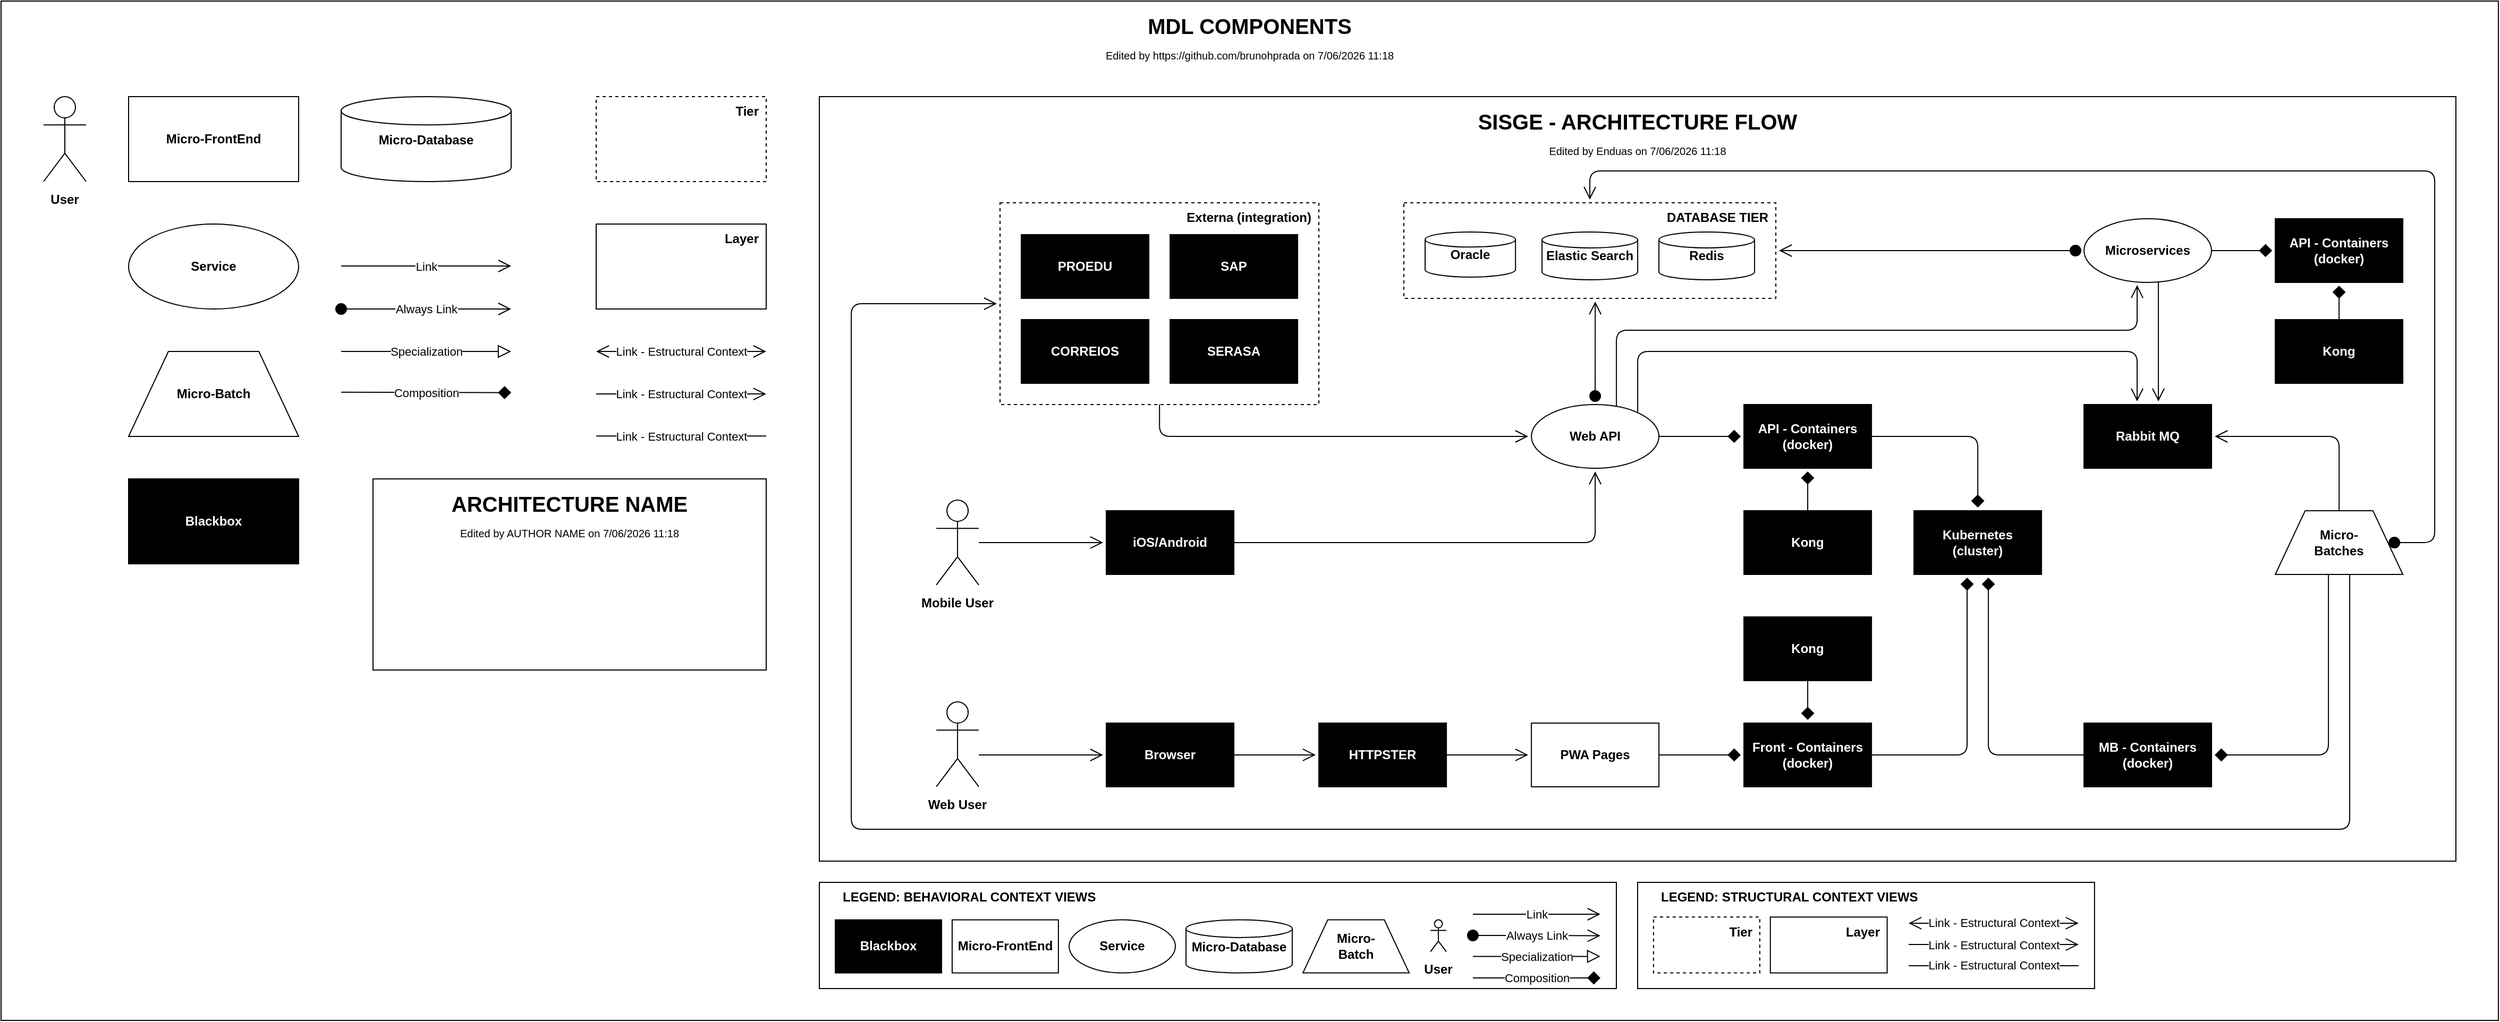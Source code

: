 <mxfile version="16.1.2" type="device"><diagram id="RC1vxb93UZEp2WfdYuVX" name="MDL Components"><mxGraphModel dx="4444" dy="2210" grid="1" gridSize="10" guides="1" tooltips="1" connect="1" arrows="1" fold="1" page="0" pageScale="1" pageWidth="850" pageHeight="1100" math="0" shadow="0"><root><mxCell id="0"/><mxCell id="1" parent="0"/><object label="&lt;font style=&quot;font-size: 20px&quot;&gt;&lt;b&gt;%mdlLabel%&lt;br&gt;&lt;/b&gt;&lt;span style=&quot;font-size: x-small ; text-align: left&quot;&gt;Edited by %mdlAuthor% on %date{d/mm/yyyy HH:MM}%&lt;/span&gt;&lt;b&gt;&lt;br&gt;&lt;/b&gt;&lt;/font&gt;" mdlLabel="MDL COMPONENTS" placeholders="1" mdlAuthor="https://github.com/brunohprada" tags="frame" id="2qzz2_x7K_dSVTy5zJrJ-1"><mxCell style="rounded=0;whiteSpace=wrap;html=1;labelBackgroundColor=none;comic=0;fontColor=#000000;strokeWidth=1;fillColor=#FFFFFF;verticalAlign=top;spacingTop=5;metaData={&quot;mdlLabel&quot;:{&quot;editable&quot;:true},&quot;mdlAuthor&quot;:{&quot;editable&quot;:true}};metaEdit=1;fontSize=20;" vertex="1" parent="1"><mxGeometry x="-1320" y="-340" width="2350" height="960" as="geometry"><mxRectangle x="-550" y="-280" width="130" height="30" as="alternateBounds"/></mxGeometry></mxCell></object><object label="&lt;b&gt;%mdlLabel%&lt;/b&gt;" tooltip="It has the same meaning as the actor in the use case, but should not be used to represent other systems. In the MDL a User can be any person, paper or artificial intelligence that directly or indirectly infers in the system, being able to be protagonist (making input in the diagram) or being impacted by it (receiving outputs)." tags="user" mdlLabel="User" placeholders="1" id="2qzz2_x7K_dSVTy5zJrJ-2"><mxCell style="shape=umlActor;verticalLabelPosition=bottom;verticalAlign=top;html=1;outlineConnect=0;spacingLeft=-30;spacingRight=-30;spacingTop=3;aspect=fixed;metaData={&quot;mdlLabel&quot;:{&quot;editable&quot;:true},&quot;tooltip&quot;:{&quot;editable&quot;:false}};whiteSpace=wrap;metaEdit=1;" vertex="1" parent="1"><mxGeometry x="-1280" y="-250" width="40" height="80" as="geometry"><mxRectangle x="-520" y="40" width="110" height="20" as="alternateBounds"/></mxGeometry></mxCell></object><object label="%mdlLabel%" mdlLabel="Micro-FrontEnd" tags="micro-frontend" placeholders="1" tooltip="It represents visual interfaces, being a Micro-FrontEnd or any other type of visual interface." id="2qzz2_x7K_dSVTy5zJrJ-3"><mxCell style="rounded=0;html=1;fontStyle=1;spacingTop=2;spacingBottom=2;spacingLeft=2;spacingRight=2;spacing=2;whiteSpace=wrap;aspect=fixed;metaData={&quot;mdlLabel&quot;:{&quot;editable&quot;:true},&quot;tooltip&quot;:{&quot;editable&quot;:false}};metaEdit=1;" vertex="1" parent="1"><mxGeometry x="-1200" y="-250" width="160" height="80" as="geometry"/></mxCell></object><object label="%mdlLabel%" mdlLabel="Service" placeholders="1" tooltip="Represents Micro-Services or any type of service, be they file-sharing service, back-end (core), dlls, web services or web apis." tags="service" id="2qzz2_x7K_dSVTy5zJrJ-4"><mxCell style="ellipse;html=1;fontStyle=1;spacingTop=2;spacingBottom=2;spacingLeft=2;spacingRight=2;spacing=2;whiteSpace=wrap;aspect=fixed;metaData={&quot;mdlLabel&quot;:{&quot;editable&quot;:true},&quot;tooltip&quot;:{&quot;editable&quot;:false};metaEdit=1;" vertex="1" parent="1"><mxGeometry x="-1200" y="-130" width="160" height="80" as="geometry"/></mxCell></object><object label="%mdlLabel%" placeholders="1" mdlLabel="Micro-Batch" tags="micro-batch" tooltip="Represents Micro-Batches or any type of asynchronous service that performs operations that are too heavy to be synchronous or in batch." id="2qzz2_x7K_dSVTy5zJrJ-5"><mxCell style="verticalLabelPosition=middle;verticalAlign=middle;shape=trapezoid;perimeter=trapezoidPerimeter;size=0.234;arcSize=10;flipV=0;labelPosition=center;align=center;html=1;fontStyle=1;spacingTop=2;spacingBottom=2;spacingLeft=40;spacingRight=40;spacing=2;whiteSpace=wrap;aspect=fixed;metaData={&quot;mdlLabel&quot;:{&quot;editable&quot;:true},&quot;tooltip&quot;:{&quot;editable&quot;:false}};metaEdit=1;" vertex="1" parent="1"><mxGeometry x="-1200" y="-10.0" width="160" height="80" as="geometry"/></mxCell></object><object label="%mdlLabel%" mdlLabel="Blackbox" tags="blackbox" placeholders="1" tooltip="It represents anything (programs, services, actors, etc.) that receives inputs or outputs from the diagram but which is unknown or which is not necessary to be described it in the current diagram." id="2qzz2_x7K_dSVTy5zJrJ-6"><mxCell style="rounded=0;html=1;fontStyle=1;spacingTop=2;spacingBottom=2;spacingLeft=2;spacingRight=2;spacing=2;whiteSpace=wrap;aspect=fixed;fontColor=#FFFFFF;fillColor=#000000;metaData={&quot;mdlLabel&quot;:{&quot;editable&quot;:true},&quot;tooltip&quot;:{&quot;editable&quot;:false}};metaEdit=1;" vertex="1" parent="1"><mxGeometry x="-1200" y="110.0" width="160" height="80" as="geometry"/></mxCell></object><object label="%mdlLabel%" placeholders="1" mdlLabel="Micro-Database" tags="micro-database" tooltip="Represents Micro-Database or any type of relational or non-relational source data instance." id="2qzz2_x7K_dSVTy5zJrJ-7"><mxCell style="strokeWidth=1;shape=mxgraph.flowchart.database;fontColor=#000000;fillColor=#FFFFFF;fontStyle=1;html=1;fontStyle=1;whiteSpace=wrap;aspect=fixed;verticalAlign=middle;spacingTop=3;spacingBottom=2;spacingLeft=2;spacingRight=2;spacing=2;metaData={&quot;mdlLabel&quot;:{&quot;editable&quot;:true},&quot;tooltip&quot;:{&quot;editable&quot;:false}};metaEdit=1;" vertex="1" parent="1"><mxGeometry x="-1000" y="-250" width="160" height="80" as="geometry"/></mxCell></object><object label="%mdlLabel%" placeholders="1" mdlLabel="Link" tags="link" tooltip="Indicates the connection and the direct relationship between the elements. It is also intended to indicate the sequence and meaning of the communication. It is strongly recommended to put ubiquitous language descriptions in it to macroize the business and number to indicate the sequence in which the business (or technical) flow takes place. This connector accepts the use of the composition representation or specialization in the other end, indicating specialization and link or composition and link." id="2qzz2_x7K_dSVTy5zJrJ-8"><mxCell style="endArrow=open;html=1;rounded=1;fontColor=#000000;endFill=0;startSize=10;endSize=10;spacingTop=0;spacingBottom=0;spacingLeft=0;spacingRight=0;labelBackgroundColor=#FFFFFF;labelBorderColor=none;metaData={&quot;mdlLabel&quot;:{&quot;editable&quot;:true},&quot;tooltip&quot;:{&quot;editable&quot;:false}};metaEdit=1;targetPerimeterSpacing=3;" edge="1" parent="1"><mxGeometry width="50" height="50" relative="1" as="geometry"><mxPoint x="-1000" y="-90.5" as="sourcePoint"/><mxPoint x="-840" y="-90.5" as="targetPoint"/><mxPoint as="offset"/></mxGeometry></mxCell></object><object label="%mdlLabel%" placeholders="1" mdlLabel="Always Link" tags="always-link" tooltip="If there are something that always happens, like database connection, service registry or security validation, it's recommend use link with a ball with filled background in one of the tips and the arrow of the link in the other indicating that an iteration link between two &quot;always&quot; elements occur in the same way. In this case a ubiquitous explanatory text should be used with the connector, however without sequence numbers." id="2qzz2_x7K_dSVTy5zJrJ-9"><mxCell style="endArrow=open;html=1;rounded=1;fontColor=#000000;endFill=0;startSize=10;endSize=10;spacingTop=0;spacingBottom=0;spacingLeft=0;spacingRight=0;labelBackgroundColor=#FFFFFF;labelBorderColor=none;startArrow=oval;startFill=1;metaData={&quot;mdlLabel&quot;:{&quot;editable&quot;:true},&quot;tooltip&quot;:{&quot;editable&quot;:false}};metaEdit=1;sourcePerimeterSpacing=8;targetPerimeterSpacing=3;" edge="1" parent="1"><mxGeometry width="50" height="50" relative="1" as="geometry"><mxPoint x="-1000" y="-50.0" as="sourcePoint"/><mxPoint x="-840" y="-50.0" as="targetPoint"/><mxPoint as="offset"/></mxGeometry></mxCell></object><object label="%mdlLabel%" placeholders="1" mdlLabel="Specialization" tags="specialization" tooltip="Indicates the inheritance of all the characteristics of the parent element, if the other end does not contain the tip of the link (characterizing specialization and link), it's not allowed to add descriptions and sequence numbers." id="2qzz2_x7K_dSVTy5zJrJ-10"><mxCell style="endArrow=block;html=1;rounded=1;fontColor=#000000;endFill=0;startSize=10;endSize=10;spacingTop=0;spacingBottom=0;spacingLeft=0;spacingRight=0;labelBackgroundColor=#FFFFFF;labelBorderColor=none;metaData={&quot;mdlLabel&quot;:{&quot;editable&quot;:true},&quot;tooltip&quot;:{&quot;editable&quot;:false}};metaEdit=1;" edge="1" parent="1"><mxGeometry width="50" height="50" relative="1" as="geometry"><mxPoint x="-1000" y="-10.0" as="sourcePoint"/><mxPoint x="-840" y="-10.0" as="targetPoint"/><mxPoint as="offset"/></mxGeometry></mxCell></object><object label="%mdlLabel%" placeholders="1" mdlLabel="Composition" tags="composition" tooltip="It indicates that the element that receives the tip is composed of related elements, that is, it is a macro-component (maybe even abstract) composed of the others, if the other end does not contain the tip of the link (characterizing composition and link), it's not allowed to add descriptions and sequence numbers." id="2qzz2_x7K_dSVTy5zJrJ-11"><mxCell style="endArrow=diamond;html=1;rounded=1;fontColor=#000000;endFill=1;startSize=10;endSize=10;spacingTop=0;spacingBottom=0;spacingLeft=0;spacingRight=0;labelBackgroundColor=#FFFFFF;labelBorderColor=none;metaData={&quot;mdlLabel&quot;:{&quot;editable&quot;:true},&quot;tooltip&quot;:{&quot;editable&quot;:false}};metaEdit=1;sourcePerimeterSpacing=0;targetPerimeterSpacing=3;" edge="1" parent="1"><mxGeometry width="50" height="50" relative="1" as="geometry"><mxPoint x="-1000" y="28.35" as="sourcePoint"/><mxPoint x="-840" y="28.77" as="targetPoint"/><mxPoint as="offset"/></mxGeometry></mxCell></object><object label="%mdlLabel%" mdlLabel="Tier" tags="tier" placeholders="1" tooltip="Represents any type of large layer normally used for physical layers such as clusters, data centers, servers, etc." id="2qzz2_x7K_dSVTy5zJrJ-12"><mxCell style="rounded=0;html=1;fontStyle=1;spacingTop=0;spacingBottom=2;spacingLeft=0;spacingRight=5;spacing=2;whiteSpace=wrap;verticalAlign=top;align=right;dashed=1;strokeWidth=1;metaData={&quot;mdlLabel&quot;:{&quot;editable&quot;:true},&quot;tooltip&quot;:{&quot;editable&quot;:false}};metaEdit=1;" vertex="1" parent="1"><mxGeometry x="-760" y="-250" width="160" height="80" as="geometry"/></mxCell></object><object label="%mdlLabel%" mdlLabel="Layer" tags="layer" placeholders="1" tooltip="Represents any type of layer normally used for logical layers such as Applications or packages and their inner layers, it can also be used to represent tool kits, frameworks and other software dependencies of an application." id="2qzz2_x7K_dSVTy5zJrJ-13"><mxCell style="rounded=0;html=1;fontStyle=1;spacingTop=0;spacingBottom=2;spacingLeft=0;spacingRight=5;spacing=2;whiteSpace=wrap;verticalAlign=top;align=right;strokeWidth=1;metaData={&quot;mdlLabel&quot;:{&quot;editable&quot;:true},&quot;tooltip&quot;:{&quot;editable&quot;:false}};metaEdit=1;" vertex="1" parent="1"><mxGeometry x="-760" y="-130" width="160" height="80" as="geometry"/></mxCell></object><object label="%mdlLabel%" placeholders="1" mdlLabel="Link - Estructural Context" tags="link-estructural" tooltip="It is the same connector as the Behavior View Context, however, you can add arrows or not at one or both ends as long as it is necessary to represent the direction of communication between the layers.&#10;The use of the connector in the diagram is optional however, highly recommended mainly to represent the relationship between tiers." id="2qzz2_x7K_dSVTy5zJrJ-14"><mxCell style="endArrow=open;html=1;rounded=1;fontColor=#000000;endFill=0;startSize=10;endSize=10;spacingTop=0;spacingBottom=0;spacingLeft=0;spacingRight=0;labelBackgroundColor=#FFFFFF;labelBorderColor=none;startArrow=open;startFill=0;metaData={&quot;mdlLabel&quot;:{&quot;editable&quot;:true},&quot;tooltip&quot;:{&quot;editable&quot;:false}};metaEdit=1;" edge="1" parent="1"><mxGeometry width="50" height="50" relative="1" as="geometry"><mxPoint x="-760" y="-10.0" as="sourcePoint"/><mxPoint x="-600" y="-10.0" as="targetPoint"/><mxPoint as="offset"/></mxGeometry></mxCell></object><object label="%mdlLabel%" placeholders="1" mdlLabel="Link - Estructural Context" tags="link-estructural" tooltip="It is the same connector as the Behavior View Context, however, you can add arrows or not at one or both ends as long as it is necessary to represent the direction of communication between the layers.&#10;The use of the connector in the diagram is optional however, highly recommended mainly to represent the relationship between tiers." id="2qzz2_x7K_dSVTy5zJrJ-15"><mxCell style="endArrow=open;html=1;rounded=1;fontColor=#000000;endFill=0;startSize=10;endSize=10;spacingTop=0;spacingBottom=0;spacingLeft=0;spacingRight=0;labelBackgroundColor=#FFFFFF;labelBorderColor=none;startArrow=none;startFill=0;metaData={&quot;mdlLabel&quot;:{&quot;editable&quot;:true},&quot;tooltip&quot;:{&quot;editable&quot;:false}};metaEdit=1;" edge="1" parent="1"><mxGeometry width="50" height="50" relative="1" as="geometry"><mxPoint x="-760" y="30.02" as="sourcePoint"/><mxPoint x="-600" y="30.02" as="targetPoint"/><mxPoint as="offset"/></mxGeometry></mxCell></object><object label="%mdlLabel%" placeholders="1" mdlLabel="Link - Estructural Context" tags="link-estructural" tooltip="It is the same connector as the Behavior View Context, however, you can add arrows or not at one or both ends as long as it is necessary to represent the direction of communication between the layers.&#10;The use of the connector in the diagram is optional however, highly recommended mainly to represent the relationship between tiers." id="2qzz2_x7K_dSVTy5zJrJ-16"><mxCell style="endArrow=none;html=1;rounded=1;fontColor=#000000;endFill=0;startSize=10;endSize=10;spacingTop=0;spacingBottom=0;spacingLeft=0;spacingRight=0;labelBackgroundColor=#FFFFFF;labelBorderColor=none;startArrow=none;startFill=0;metaData={&quot;mdlLabel&quot;:{&quot;editable&quot;:true},&quot;tooltip&quot;:{&quot;editable&quot;:false}};metaEdit=1;" edge="1" parent="1"><mxGeometry width="50" height="50" relative="1" as="geometry"><mxPoint x="-760" y="69.58" as="sourcePoint"/><mxPoint x="-600" y="69.58" as="targetPoint"/><mxPoint as="offset"/></mxGeometry></mxCell></object><object label="&lt;font style=&quot;font-size: 20px&quot;&gt;&lt;b&gt;%mdlLabel%&lt;br&gt;&lt;/b&gt;&lt;span style=&quot;font-size: x-small ; text-align: left&quot;&gt;Edited by %mdlAuthor% on %date{d/mm/yyyy HH:MM}%&lt;/span&gt;&lt;b&gt;&lt;br&gt;&lt;/b&gt;&lt;/font&gt;" mdlLabel="ARCHITECTURE NAME" placeholders="1" mdlAuthor="AUTHOR NAME" tags="frame" id="2qzz2_x7K_dSVTy5zJrJ-17"><mxCell style="rounded=0;whiteSpace=wrap;html=1;labelBackgroundColor=none;comic=0;fontColor=#000000;strokeWidth=1;fillColor=#FFFFFF;verticalAlign=top;spacingTop=5;metaData={&quot;mdlLabel&quot;:{&quot;editable&quot;:true},&quot;mdlAuthor&quot;:{&quot;editable&quot;:true}};metaEdit=1;" vertex="1" parent="1"><mxGeometry x="-970" y="110.02" width="370" height="180" as="geometry"><mxRectangle x="-550" y="-280" width="130" height="30" as="alternateBounds"/></mxGeometry></mxCell></object><object label="%mdlLabel%" mdlLabel="LEGEND: BEHAVIORAL CONTEXT VIEWS" tags="legend" placeholders="1" tooltip="Represents any type of layer normally used for logical layers such as Applications or packages and their inner layers, it can also be used to represent tool kits, frameworks and other software dependencies of an application." id="2qzz2_x7K_dSVTy5zJrJ-18"><mxCell style="rounded=0;html=1;fontStyle=1;spacingTop=0;spacingBottom=2;spacingLeft=20;spacingRight=0;spacing=2;whiteSpace=wrap;verticalAlign=top;align=left;strokeWidth=1;metaData={&quot;mdlLabel&quot;:{&quot;editable&quot;:true},&quot;tooltip&quot;:{&quot;editable&quot;:false}};metaEdit=1;container=1;" vertex="1" parent="1"><mxGeometry x="-550" y="490" width="750" height="100" as="geometry"><mxRectangle x="-550" y="490" width="280" height="30" as="alternateBounds"/></mxGeometry></mxCell></object><object label="%mdlLabel%" mdlLabel="Blackbox" tags="blackbox" placeholders="1" tooltip="It represents anything (programs, services, actors, etc.) that receives inputs or outputs from the diagram but which is unknown or which is not necessary to be described it in the current diagram." id="2qzz2_x7K_dSVTy5zJrJ-19"><mxCell style="rounded=0;html=1;fontStyle=1;spacingTop=2;spacingBottom=2;spacingLeft=2;spacingRight=2;spacing=2;whiteSpace=wrap;aspect=fixed;fontColor=#FFFFFF;fillColor=#000000;metaData={&quot;mdlLabel&quot;:{&quot;editable&quot;:true},&quot;tooltip&quot;:{&quot;editable&quot;:false}};metaEdit=1;" vertex="1" parent="2qzz2_x7K_dSVTy5zJrJ-18"><mxGeometry x="15.03" y="35.29" width="100" height="50" as="geometry"/></mxCell></object><object label="%mdlLabel%" mdlLabel="Micro-FrontEnd" tags="micro-frontend" placeholders="1" tooltip="It represents visual interfaces, being a Micro-FrontEnd or any other type of visual interface." id="2qzz2_x7K_dSVTy5zJrJ-20"><mxCell style="rounded=0;html=1;fontStyle=1;spacingTop=2;spacingBottom=2;spacingLeft=2;spacingRight=2;spacing=2;whiteSpace=wrap;aspect=fixed;metaData={&quot;mdlLabel&quot;:{&quot;editable&quot;:true},&quot;tooltip&quot;:{&quot;editable&quot;:false}};metaEdit=1;" vertex="1" parent="2qzz2_x7K_dSVTy5zJrJ-18"><mxGeometry x="124.98" y="35.29" width="100" height="50" as="geometry"/></mxCell></object><object label="%mdlLabel%" mdlLabel="Service" placeholders="1" tooltip="Represents Micro-Services or any type of service, be they file-sharing service, back-end (core), dlls, web services or web apis." tags="service" id="2qzz2_x7K_dSVTy5zJrJ-21"><mxCell style="ellipse;html=1;fontStyle=1;spacingTop=2;spacingBottom=2;spacingLeft=2;spacingRight=2;spacing=2;whiteSpace=wrap;aspect=fixed;metaData={&quot;mdlLabel&quot;:{&quot;editable&quot;:true},&quot;tooltip&quot;:{&quot;editable&quot;:false};metaEdit=1;" vertex="1" parent="2qzz2_x7K_dSVTy5zJrJ-18"><mxGeometry x="235.03" y="35.29" width="100" height="50" as="geometry"/></mxCell></object><object label="%mdlLabel%" placeholders="1" mdlLabel="Micro-Database" tags="micro-database" tooltip="Represents Micro-Database or any type of relational or non-relational source data instance." id="2qzz2_x7K_dSVTy5zJrJ-22"><mxCell style="strokeWidth=1;shape=mxgraph.flowchart.database;fontColor=#000000;fillColor=#FFFFFF;fontStyle=1;html=1;fontStyle=1;whiteSpace=wrap;aspect=fixed;verticalAlign=middle;spacingTop=3;spacingBottom=2;spacingLeft=2;spacingRight=2;spacing=2;metaData={&quot;mdlLabel&quot;:{&quot;editable&quot;:true},&quot;tooltip&quot;:{&quot;editable&quot;:false}};metaEdit=1;" vertex="1" parent="2qzz2_x7K_dSVTy5zJrJ-18"><mxGeometry x="345.03" y="35.29" width="100" height="50" as="geometry"/></mxCell></object><object label="%mdlLabel%" placeholders="1" mdlLabel="Micro-Batch" tags="micro-batch" tooltip="Represents Micro-Batches or any type of asynchronous service that performs operations that are too heavy to be synchronous or in batch." id="2qzz2_x7K_dSVTy5zJrJ-23"><mxCell style="verticalLabelPosition=middle;verticalAlign=middle;shape=trapezoid;perimeter=trapezoidPerimeter;size=0.234;arcSize=10;flipV=0;labelPosition=center;align=center;html=1;fontStyle=1;spacingTop=2;spacingBottom=2;spacingLeft=40;spacingRight=40;spacing=2;whiteSpace=wrap;aspect=fixed;metaData={&quot;mdlLabel&quot;:{&quot;editable&quot;:true},&quot;tooltip&quot;:{&quot;editable&quot;:false}};metaEdit=1;" vertex="1" parent="2qzz2_x7K_dSVTy5zJrJ-18"><mxGeometry x="455.03" y="35.29" width="100" height="50" as="geometry"/></mxCell></object><object label="&lt;b&gt;%mdlLabel%&lt;/b&gt;" tooltip="It has the same meaning as the actor in the use case, but should not be used to represent other systems. In the MDL a User can be any person, paper or artificial intelligence that directly or indirectly infers in the system, being able to be protagonist (making input in the diagram) or being impacted by it (receiving outputs)." tags="user" mdlLabel="User" placeholders="1" id="2qzz2_x7K_dSVTy5zJrJ-24"><mxCell style="shape=umlActor;verticalLabelPosition=bottom;verticalAlign=top;html=1;outlineConnect=0;spacingLeft=-30;spacingRight=-30;spacingTop=3;aspect=fixed;metaData={&quot;mdlLabel&quot;:{&quot;editable&quot;:true},&quot;tooltip&quot;:{&quot;editable&quot;:false}};whiteSpace=wrap;metaEdit=1;" vertex="1" parent="2qzz2_x7K_dSVTy5zJrJ-18"><mxGeometry x="575.03" y="35.29" width="15" height="30" as="geometry"><mxRectangle x="-520" y="40" width="110" height="20" as="alternateBounds"/></mxGeometry></mxCell></object><object label="%mdlLabel%" placeholders="1" mdlLabel="Always Link" tags="always-link" tooltip="If there are something that always happens, like database connection, service registry or security validation, it's recommend use link with a ball with filled background in one of the tips and the arrow of the link in the other indicating that an iteration link between two &quot;always&quot; elements occur in the same way. In this case a ubiquitous explanatory text should be used with the connector, however without sequence numbers." id="2qzz2_x7K_dSVTy5zJrJ-25"><mxCell style="endArrow=open;html=1;rounded=1;fontColor=#000000;endFill=0;startSize=10;endSize=10;spacingTop=0;spacingBottom=0;spacingLeft=0;spacingRight=0;labelBackgroundColor=#FFFFFF;labelBorderColor=none;startArrow=oval;startFill=1;metaData={&quot;mdlLabel&quot;:{&quot;editable&quot;:true},&quot;tooltip&quot;:{&quot;editable&quot;:false}};metaEdit=1;sourcePerimeterSpacing=8;targetPerimeterSpacing=3;edgeStyle=orthogonalEdgeStyle;" edge="1" parent="2qzz2_x7K_dSVTy5zJrJ-18"><mxGeometry width="50" height="50" relative="1" as="geometry"><mxPoint x="614.98" y="50" as="sourcePoint"/><mxPoint x="734.98" y="50.29" as="targetPoint"/><Array as="points"><mxPoint x="674.98" y="50.29"/><mxPoint x="734.98" y="50.29"/></Array><mxPoint as="offset"/></mxGeometry></mxCell></object><object label="%mdlLabel%" placeholders="1" mdlLabel="Specialization" tags="specialization" tooltip="Indicates the inheritance of all the characteristics of the parent element, if the other end does not contain the tip of the link (characterizing specialization and link), it's not allowed to add descriptions and sequence numbers." id="2qzz2_x7K_dSVTy5zJrJ-26"><mxCell style="endArrow=block;html=1;rounded=1;fontColor=#000000;endFill=0;startSize=10;endSize=10;spacingTop=0;spacingBottom=0;spacingLeft=0;spacingRight=0;labelBackgroundColor=#FFFFFF;labelBorderColor=none;metaData={&quot;mdlLabel&quot;:{&quot;editable&quot;:true},&quot;tooltip&quot;:{&quot;editable&quot;:false}};metaEdit=1;" edge="1" parent="2qzz2_x7K_dSVTy5zJrJ-18"><mxGeometry width="50" height="50" relative="1" as="geometry"><mxPoint x="614.98" y="69.71" as="sourcePoint"/><mxPoint x="734.98" y="69.71" as="targetPoint"/><mxPoint as="offset"/></mxGeometry></mxCell></object><object label="%mdlLabel%" placeholders="1" mdlLabel="Composition" tags="composition" tooltip="It indicates that the element that receives the tip is composed of related elements, that is, it is a macro-component (maybe even abstract) composed of the others, if the other end does not contain the tip of the link (characterizing composition and link), it's not allowed to add descriptions and sequence numbers." id="2qzz2_x7K_dSVTy5zJrJ-27"><mxCell style="endArrow=diamond;html=1;rounded=1;fontColor=#000000;endFill=1;startSize=10;endSize=10;spacingTop=0;spacingBottom=0;spacingLeft=0;spacingRight=0;labelBackgroundColor=#FFFFFF;labelBorderColor=none;metaData={&quot;mdlLabel&quot;:{&quot;editable&quot;:true},&quot;tooltip&quot;:{&quot;editable&quot;:false}};metaEdit=1;sourcePerimeterSpacing=0;targetPerimeterSpacing=3;" edge="1" parent="2qzz2_x7K_dSVTy5zJrJ-18"><mxGeometry width="50" height="50" relative="1" as="geometry"><mxPoint x="614.98" y="90" as="sourcePoint"/><mxPoint x="734.98" y="90" as="targetPoint"/><mxPoint as="offset"/></mxGeometry></mxCell></object><object label="%mdlLabel%" placeholders="1" mdlLabel="Link" tags="link" tooltip="Indicates the connection and the direct relationship between the elements. It is also intended to indicate the sequence and meaning of the communication. It is strongly recommended to put ubiquitous language descriptions in it to macroize the business and number to indicate the sequence in which the business (or technical) flow takes place. This connector accepts the use of the composition representation or specialization in the other end, indicating specialization and link or composition and link." id="2qzz2_x7K_dSVTy5zJrJ-28"><mxCell style="endArrow=open;html=1;rounded=1;fontColor=#000000;endFill=0;startSize=10;endSize=10;spacingTop=0;spacingBottom=0;spacingLeft=0;spacingRight=0;labelBackgroundColor=#FFFFFF;labelBorderColor=none;metaData={&quot;mdlLabel&quot;:{&quot;editable&quot;:true},&quot;tooltip&quot;:{&quot;editable&quot;:false}};metaEdit=1;targetPerimeterSpacing=3;" edge="1" parent="2qzz2_x7K_dSVTy5zJrJ-18"><mxGeometry width="50" height="50" relative="1" as="geometry"><mxPoint x="614.98" y="30" as="sourcePoint"/><mxPoint x="734.98" y="30" as="targetPoint"/><mxPoint as="offset"/></mxGeometry></mxCell></object><object label="%mdlLabel%" mdlLabel="LEGEND: STRUCTURAL CONTEXT VIEWS" tags="legend" placeholders="1" tooltip="Represents any type of layer normally used for logical layers such as Applications or packages and their inner layers, it can also be used to represent tool kits, frameworks and other software dependencies of an application." id="2qzz2_x7K_dSVTy5zJrJ-29"><mxCell style="rounded=0;html=1;fontStyle=1;spacingTop=0;spacingBottom=2;spacingLeft=20;spacingRight=0;spacing=2;whiteSpace=wrap;verticalAlign=top;align=left;strokeWidth=1;metaData={&quot;mdlLabel&quot;:{&quot;editable&quot;:true},&quot;tooltip&quot;:{&quot;editable&quot;:false}};metaEdit=1;container=1;" vertex="1" parent="1"><mxGeometry x="220" y="490" width="429.95" height="100" as="geometry"><mxRectangle x="220" y="490" width="280" height="30" as="alternateBounds"/></mxGeometry></mxCell></object><object label="%mdlLabel%" mdlLabel="Tier" tags="tier" placeholders="1" tooltip="Represents any type of large layer normally used for physical layers such as clusters, data centers, servers, etc." id="2qzz2_x7K_dSVTy5zJrJ-30"><mxCell style="rounded=0;html=1;fontStyle=1;spacingTop=0;spacingBottom=2;spacingLeft=0;spacingRight=5;spacing=2;whiteSpace=wrap;verticalAlign=top;align=right;dashed=1;strokeWidth=1;metaData={&quot;mdlLabel&quot;:{&quot;editable&quot;:true},&quot;tooltip&quot;:{&quot;editable&quot;:false}};metaEdit=1;" vertex="1" parent="2qzz2_x7K_dSVTy5zJrJ-29"><mxGeometry x="14.96" y="32.65" width="100" height="52.64" as="geometry"/></mxCell></object><object label="%mdlLabel%" mdlLabel="Layer" tags="layer" placeholders="1" tooltip="Represents any type of layer normally used for logical layers such as Applications or packages and their inner layers, it can also be used to represent tool kits, frameworks and other software dependencies of an application." id="2qzz2_x7K_dSVTy5zJrJ-31"><mxCell style="rounded=0;html=1;fontStyle=1;spacingTop=0;spacingBottom=2;spacingLeft=0;spacingRight=5;spacing=2;whiteSpace=wrap;verticalAlign=top;align=right;strokeWidth=1;metaData={&quot;mdlLabel&quot;:{&quot;editable&quot;:true},&quot;tooltip&quot;:{&quot;editable&quot;:false}};metaEdit=1;" vertex="1" parent="2qzz2_x7K_dSVTy5zJrJ-29"><mxGeometry x="124.91" y="32.65" width="109.9" height="52.64" as="geometry"/></mxCell></object><object label="%mdlLabel%" placeholders="1" mdlLabel="Link - Estructural Context" tags="link-estructural" tooltip="It is the same connector as the Behavior View Context, however, you can add arrows or not at one or both ends as long as it is necessary to represent the direction of communication between the layers.&#10;The use of the connector in the diagram is optional however, highly recommended mainly to represent the relationship between tiers." id="2qzz2_x7K_dSVTy5zJrJ-32"><mxCell style="endArrow=open;html=1;rounded=1;fontColor=#000000;endFill=0;startSize=10;endSize=10;spacingTop=0;spacingBottom=0;spacingLeft=0;spacingRight=0;labelBackgroundColor=#FFFFFF;labelBorderColor=none;startArrow=open;startFill=0;metaData={&quot;mdlLabel&quot;:{&quot;editable&quot;:true},&quot;tooltip&quot;:{&quot;editable&quot;:false}};metaEdit=1;" edge="1" parent="2qzz2_x7K_dSVTy5zJrJ-29"><mxGeometry width="50" height="50" relative="1" as="geometry"><mxPoint x="254.99" y="38.47" as="sourcePoint"/><mxPoint x="414.99" y="38.47" as="targetPoint"/><mxPoint as="offset"/></mxGeometry></mxCell></object><object label="%mdlLabel%" placeholders="1" mdlLabel="Link - Estructural Context" tags="link-estructural" tooltip="It is the same connector as the Behavior View Context, however, you can add arrows or not at one or both ends as long as it is necessary to represent the direction of communication between the layers.&#10;The use of the connector in the diagram is optional however, highly recommended mainly to represent the relationship between tiers." id="2qzz2_x7K_dSVTy5zJrJ-33"><mxCell style="endArrow=open;html=1;rounded=1;fontColor=#000000;endFill=0;startSize=10;endSize=10;spacingTop=0;spacingBottom=0;spacingLeft=0;spacingRight=0;labelBackgroundColor=#FFFFFF;labelBorderColor=none;startArrow=none;startFill=0;metaData={&quot;mdlLabel&quot;:{&quot;editable&quot;:true},&quot;tooltip&quot;:{&quot;editable&quot;:false}};metaEdit=1;" edge="1" parent="2qzz2_x7K_dSVTy5zJrJ-29"><mxGeometry width="50" height="50" relative="1" as="geometry"><mxPoint x="254.99" y="58.52" as="sourcePoint"/><mxPoint x="414.99" y="58.52" as="targetPoint"/><mxPoint as="offset"/></mxGeometry></mxCell></object><object label="%mdlLabel%" placeholders="1" mdlLabel="Link - Estructural Context" tags="link-estructural" tooltip="It is the same connector as the Behavior View Context, however, you can add arrows or not at one or both ends as long as it is necessary to represent the direction of communication between the layers.&#10;The use of the connector in the diagram is optional however, highly recommended mainly to represent the relationship between tiers." id="2qzz2_x7K_dSVTy5zJrJ-34"><mxCell style="endArrow=none;html=1;rounded=1;fontColor=#000000;endFill=0;startSize=10;endSize=10;spacingTop=0;spacingBottom=0;spacingLeft=0;spacingRight=0;labelBackgroundColor=#FFFFFF;labelBorderColor=none;startArrow=none;startFill=0;metaData={&quot;mdlLabel&quot;:{&quot;editable&quot;:true},&quot;tooltip&quot;:{&quot;editable&quot;:false}};metaEdit=1;edgeStyle=orthogonalEdgeStyle;" edge="1" parent="2qzz2_x7K_dSVTy5zJrJ-29"><mxGeometry width="50" height="50" relative="1" as="geometry"><mxPoint x="254.99" y="78.47" as="sourcePoint"/><mxPoint x="414.99" y="78.47" as="targetPoint"/><mxPoint as="offset"/></mxGeometry></mxCell></object><object label="&lt;font style=&quot;font-size: 20px&quot;&gt;&lt;b&gt;%mdlLabel%&lt;br&gt;&lt;/b&gt;&lt;span style=&quot;font-size: x-small ; text-align: left&quot;&gt;Edited by %mdlAuthor% on %date{d/mm/yyyy HH:MM}%&lt;/span&gt;&lt;b&gt;&lt;br&gt;&lt;/b&gt;&lt;/font&gt;" mdlLabel="SISGE - ARCHITECTURE FLOW" placeholders="1" mdlAuthor="Enduas" tags="frame" id="2qzz2_x7K_dSVTy5zJrJ-35"><mxCell style="rounded=0;whiteSpace=wrap;html=1;labelBackgroundColor=none;comic=0;fontColor=#000000;strokeWidth=1;fillColor=#FFFFFF;verticalAlign=top;spacingTop=5;metaData={&quot;mdlLabel&quot;:{&quot;editable&quot;:true},&quot;mdlAuthor&quot;:{&quot;editable&quot;:true}};metaEdit=1;fontSize=20;" vertex="1" parent="1"><mxGeometry x="-550" y="-250" width="1540" height="720" as="geometry"><mxRectangle x="-550" y="-280" width="130" height="30" as="alternateBounds"/></mxGeometry></mxCell></object><object label="%mdlLabel%" mdlLabel="DATABASE TIER" tags="tier" placeholders="1" tooltip="Represents any type of large layer normally used for physical layers such as clusters, data centers, servers, etc." id="2qzz2_x7K_dSVTy5zJrJ-36"><mxCell style="rounded=0;html=1;fontStyle=1;spacingTop=0;spacingBottom=2;spacingLeft=0;spacingRight=5;spacing=2;whiteSpace=wrap;verticalAlign=top;align=right;dashed=1;strokeWidth=1;metaData={&quot;mdlLabel&quot;:{&quot;editable&quot;:true},&quot;tooltip&quot;:{&quot;editable&quot;:false}};metaEdit=1;" vertex="1" parent="1"><mxGeometry x="0.05" y="-150.02" width="350" height="90" as="geometry"/></mxCell></object><object label="%mdlLabel%" placeholders="1" mdlLabel="Oracle" tags="micro-database" tooltip="Represents Micro-Database or any type of relational or non-relational source data instance." id="2qzz2_x7K_dSVTy5zJrJ-37"><mxCell style="strokeWidth=1;shape=mxgraph.flowchart.database;fontColor=#000000;fillColor=#FFFFFF;fontStyle=1;html=1;fontStyle=1;whiteSpace=wrap;aspect=fixed;verticalAlign=middle;spacingTop=3;spacingBottom=2;spacingLeft=2;spacingRight=2;spacing=2;metaData={&quot;mdlLabel&quot;:{&quot;editable&quot;:true},&quot;tooltip&quot;:{&quot;editable&quot;:false}};metaEdit=1;" vertex="1" parent="1"><mxGeometry x="20.05" y="-122.52" width="85.04" height="42.52" as="geometry"/></mxCell></object><object label="%mdlLabel%" placeholders="1" mdlLabel="Elastic Search" tags="micro-database" tooltip="Represents Micro-Database or any type of relational or non-relational source data instance." id="2qzz2_x7K_dSVTy5zJrJ-38"><mxCell style="strokeWidth=1;shape=mxgraph.flowchart.database;fontColor=#000000;fillColor=#FFFFFF;fontStyle=1;html=1;fontStyle=1;whiteSpace=wrap;aspect=fixed;verticalAlign=middle;spacingTop=3;spacingBottom=2;spacingLeft=2;spacingRight=2;spacing=2;metaData={&quot;mdlLabel&quot;:{&quot;editable&quot;:true},&quot;tooltip&quot;:{&quot;editable&quot;:false}};metaEdit=1;" vertex="1" parent="1"><mxGeometry x="130.05" y="-122.52" width="90" height="45" as="geometry"/></mxCell></object><object label="%mdlLabel%" placeholders="1" mdlLabel="Redis" tags="micro-database" tooltip="Represents Micro-Database or any type of relational or non-relational source data instance." id="2qzz2_x7K_dSVTy5zJrJ-39"><mxCell style="strokeWidth=1;shape=mxgraph.flowchart.database;fontColor=#000000;fillColor=#FFFFFF;fontStyle=1;html=1;fontStyle=1;whiteSpace=wrap;aspect=fixed;verticalAlign=middle;spacingTop=3;spacingBottom=2;spacingLeft=2;spacingRight=2;spacing=2;metaData={&quot;mdlLabel&quot;:{&quot;editable&quot;:true},&quot;tooltip&quot;:{&quot;editable&quot;:false}};metaEdit=1;" vertex="1" parent="1"><mxGeometry x="240.05" y="-122.52" width="90" height="45" as="geometry"/></mxCell></object><object label="%mdlLabel%" mdlLabel="Web API" placeholders="1" tooltip="Represents Micro-Services or any type of service, be they file-sharing service, back-end (core), dlls, web services or web apis." tags="service" id="2qzz2_x7K_dSVTy5zJrJ-40"><mxCell style="ellipse;html=1;fontStyle=1;spacingTop=2;spacingBottom=2;spacingLeft=2;spacingRight=2;spacing=2;whiteSpace=wrap;aspect=fixed;metaData={&quot;mdlLabel&quot;:{&quot;editable&quot;:true},&quot;tooltip&quot;:{&quot;editable&quot;:false};metaEdit=1;" vertex="1" parent="1"><mxGeometry x="120.05" y="39.98" width="120" height="60" as="geometry"/></mxCell></object><object label="%mdlLabel%" placeholders="1" mdlLabel="" tags="always-link" tooltip="If there are something that always happens, like database connection, service registry or security validation, it's recommend use link with a ball with filled background in one of the tips and the arrow of the link in the other indicating that an iteration link between two &quot;always&quot; elements occur in the same way. In this case a ubiquitous explanatory text should be used with the connector, however without sequence numbers." id="2qzz2_x7K_dSVTy5zJrJ-41"><mxCell style="endArrow=open;html=1;rounded=1;fontColor=#000000;endFill=0;startSize=10;endSize=10;spacingTop=0;spacingBottom=0;spacingLeft=0;spacingRight=0;labelBackgroundColor=#FFFFFF;labelBorderColor=none;startArrow=oval;startFill=1;metaData={&quot;mdlLabel&quot;:{&quot;editable&quot;:true},&quot;tooltip&quot;:{&quot;editable&quot;:false}};metaEdit=1;sourcePerimeterSpacing=8;targetPerimeterSpacing=3;edgeStyle=orthogonalEdgeStyle;" edge="1" parent="1" source="2qzz2_x7K_dSVTy5zJrJ-40" target="2qzz2_x7K_dSVTy5zJrJ-36"><mxGeometry width="50" height="50" relative="1" as="geometry"><mxPoint x="140.05" y="199.56" as="sourcePoint"/><mxPoint x="300.05" y="199.56" as="targetPoint"/><Array as="points"><mxPoint x="180.05" y="-30.02"/><mxPoint x="180.05" y="-30.02"/></Array><mxPoint as="offset"/></mxGeometry></mxCell></object><object label="%mdlLabel%" mdlLabel="Microservices" placeholders="1" tooltip="Represents Micro-Services or any type of service, be they file-sharing service, back-end (core), dlls, web services or web apis." tags="service" id="2qzz2_x7K_dSVTy5zJrJ-42"><mxCell style="ellipse;html=1;fontStyle=1;spacingTop=2;spacingBottom=2;spacingLeft=2;spacingRight=2;spacing=2;whiteSpace=wrap;aspect=fixed;metaData={&quot;mdlLabel&quot;:{&quot;editable&quot;:true},&quot;tooltip&quot;:{&quot;editable&quot;:false};metaEdit=1;" vertex="1" parent="1"><mxGeometry x="640.05" y="-135.02" width="120" height="60" as="geometry"/></mxCell></object><object label="%mdlLabel%" placeholders="1" mdlLabel="" tags="always-link" tooltip="If there are something that always happens, like database connection, service registry or security validation, it's recommend use link with a ball with filled background in one of the tips and the arrow of the link in the other indicating that an iteration link between two &quot;always&quot; elements occur in the same way. In this case a ubiquitous explanatory text should be used with the connector, however without sequence numbers." id="2qzz2_x7K_dSVTy5zJrJ-43"><mxCell style="endArrow=open;html=1;rounded=1;fontColor=#000000;endFill=0;startSize=10;endSize=10;spacingTop=0;spacingBottom=0;spacingLeft=0;spacingRight=0;labelBackgroundColor=#FFFFFF;labelBorderColor=none;startArrow=oval;startFill=1;metaData={&quot;mdlLabel&quot;:{&quot;editable&quot;:true},&quot;tooltip&quot;:{&quot;editable&quot;:false}};metaEdit=1;sourcePerimeterSpacing=8;targetPerimeterSpacing=3;edgeStyle=orthogonalEdgeStyle;" edge="1" parent="1" source="2qzz2_x7K_dSVTy5zJrJ-42" target="2qzz2_x7K_dSVTy5zJrJ-36"><mxGeometry width="50" height="50" relative="1" as="geometry"><mxPoint x="190.05" y="41.98" as="sourcePoint"/><mxPoint x="190.05" y="-47.02" as="targetPoint"/><Array as="points"><mxPoint x="420.05" y="-105.02"/></Array><mxPoint as="offset"/></mxGeometry></mxCell></object><object label="%mdlLabel%" placeholders="1" mdlLabel="" tags="link" tooltip="Indicates the connection and the direct relationship between the elements. It is also intended to indicate the sequence and meaning of the communication. It is strongly recommended to put ubiquitous language descriptions in it to macroize the business and number to indicate the sequence in which the business (or technical) flow takes place. This connector accepts the use of the composition representation or specialization in the other end, indicating specialization and link or composition and link." id="2qzz2_x7K_dSVTy5zJrJ-44"><mxCell style="endArrow=open;html=1;rounded=1;fontColor=#000000;endFill=0;startSize=10;endSize=10;spacingTop=0;spacingBottom=0;spacingLeft=0;spacingRight=0;labelBackgroundColor=#FFFFFF;labelBorderColor=none;metaData={&quot;mdlLabel&quot;:{&quot;editable&quot;:true},&quot;tooltip&quot;:{&quot;editable&quot;:false}};metaEdit=1;targetPerimeterSpacing=3;edgeStyle=orthogonalEdgeStyle;" edge="1" parent="1" source="2qzz2_x7K_dSVTy5zJrJ-40" target="2qzz2_x7K_dSVTy5zJrJ-42"><mxGeometry width="50" height="50" relative="1" as="geometry"><mxPoint x="140.05" y="169.98" as="sourcePoint"/><mxPoint x="300.05" y="169.98" as="targetPoint"/><Array as="points"><mxPoint x="200.05" y="-30.02"/><mxPoint x="690.05" y="-30.02"/></Array><mxPoint as="offset"/></mxGeometry></mxCell></object><object label="%mdlLabel%" mdlLabel="API - Containers (docker)" tags="blackbox" placeholders="1" tooltip="It represents anything (programs, services, actors, etc.) that receives inputs or outputs from the diagram but which is unknown or which is not necessary to be described it in the current diagram." id="2qzz2_x7K_dSVTy5zJrJ-45"><mxCell style="rounded=0;html=1;fontStyle=1;spacingTop=2;spacingBottom=2;spacingLeft=2;spacingRight=2;spacing=2;whiteSpace=wrap;aspect=fixed;fontColor=#FFFFFF;fillColor=#000000;metaData={&quot;mdlLabel&quot;:{&quot;editable&quot;:true},&quot;tooltip&quot;:{&quot;editable&quot;:false}};metaEdit=1;" vertex="1" parent="1"><mxGeometry x="320.05" y="39.98" width="120" height="60" as="geometry"/></mxCell></object><object label="%mdlLabel%" mdlLabel="Kong" tags="blackbox" placeholders="1" tooltip="It represents anything (programs, services, actors, etc.) that receives inputs or outputs from the diagram but which is unknown or which is not necessary to be described it in the current diagram." id="2qzz2_x7K_dSVTy5zJrJ-46"><mxCell style="rounded=0;html=1;fontStyle=1;spacingTop=2;spacingBottom=2;spacingLeft=2;spacingRight=2;spacing=2;whiteSpace=wrap;aspect=fixed;fontColor=#FFFFFF;fillColor=#000000;metaData={&quot;mdlLabel&quot;:{&quot;editable&quot;:true},&quot;tooltip&quot;:{&quot;editable&quot;:false}};metaEdit=1;" vertex="1" parent="1"><mxGeometry x="320.05" y="139.98" width="120" height="60" as="geometry"/></mxCell></object><object label="%mdlLabel%" placeholders="1" mdlLabel="" tags="composition" tooltip="It indicates that the element that receives the tip is composed of related elements, that is, it is a macro-component (maybe even abstract) composed of the others, if the other end does not contain the tip of the link (characterizing composition and link), it's not allowed to add descriptions and sequence numbers." id="2qzz2_x7K_dSVTy5zJrJ-47"><mxCell style="endArrow=diamond;html=1;rounded=1;fontColor=#000000;endFill=1;startSize=10;endSize=10;spacingTop=0;spacingBottom=0;spacingLeft=0;spacingRight=0;labelBackgroundColor=#FFFFFF;labelBorderColor=none;metaData={&quot;mdlLabel&quot;:{&quot;editable&quot;:true},&quot;tooltip&quot;:{&quot;editable&quot;:false}};metaEdit=1;sourcePerimeterSpacing=0;targetPerimeterSpacing=3;" edge="1" parent="1" source="2qzz2_x7K_dSVTy5zJrJ-46" target="2qzz2_x7K_dSVTy5zJrJ-45"><mxGeometry width="50" height="50" relative="1" as="geometry"><mxPoint x="-309.95" y="349.56" as="sourcePoint"/><mxPoint x="-149.95" y="349.98" as="targetPoint"/><mxPoint as="offset"/></mxGeometry></mxCell></object><object label="%mdlLabel%" placeholders="1" mdlLabel="" tags="composition" tooltip="It indicates that the element that receives the tip is composed of related elements, that is, it is a macro-component (maybe even abstract) composed of the others, if the other end does not contain the tip of the link (characterizing composition and link), it's not allowed to add descriptions and sequence numbers." id="2qzz2_x7K_dSVTy5zJrJ-48"><mxCell style="endArrow=diamond;html=1;rounded=1;fontColor=#000000;endFill=1;startSize=10;endSize=10;spacingTop=0;spacingBottom=0;spacingLeft=0;spacingRight=0;labelBackgroundColor=#FFFFFF;labelBorderColor=none;metaData={&quot;mdlLabel&quot;:{&quot;editable&quot;:true},&quot;tooltip&quot;:{&quot;editable&quot;:false}};metaEdit=1;sourcePerimeterSpacing=0;targetPerimeterSpacing=3;edgeStyle=orthogonalEdgeStyle;" edge="1" parent="1" source="2qzz2_x7K_dSVTy5zJrJ-40" target="2qzz2_x7K_dSVTy5zJrJ-45"><mxGeometry width="50" height="50" relative="1" as="geometry"><mxPoint x="190.05" y="289.98" as="sourcePoint"/><mxPoint x="190.05" y="232.98" as="targetPoint"/><Array as="points"><mxPoint x="380.05" y="69.98"/></Array><mxPoint as="offset"/></mxGeometry></mxCell></object><object label="%mdlLabel%" mdlLabel="Kubernetes (cluster)" tags="blackbox" placeholders="1" tooltip="It represents anything (programs, services, actors, etc.) that receives inputs or outputs from the diagram but which is unknown or which is not necessary to be described it in the current diagram." id="2qzz2_x7K_dSVTy5zJrJ-49"><mxCell style="rounded=0;html=1;fontStyle=1;spacingTop=2;spacingBottom=2;spacingLeft=2;spacingRight=2;spacing=2;whiteSpace=wrap;aspect=fixed;fontColor=#FFFFFF;fillColor=#000000;metaData={&quot;mdlLabel&quot;:{&quot;editable&quot;:true},&quot;tooltip&quot;:{&quot;editable&quot;:false}};metaEdit=1;" vertex="1" parent="1"><mxGeometry x="480.05" y="139.98" width="120" height="60" as="geometry"/></mxCell></object><object label="%mdlLabel%" placeholders="1" mdlLabel="" tags="composition" tooltip="It indicates that the element that receives the tip is composed of related elements, that is, it is a macro-component (maybe even abstract) composed of the others, if the other end does not contain the tip of the link (characterizing composition and link), it's not allowed to add descriptions and sequence numbers." id="2qzz2_x7K_dSVTy5zJrJ-50"><mxCell style="endArrow=diamond;html=1;rounded=1;fontColor=#000000;endFill=1;startSize=10;endSize=10;spacingTop=0;spacingBottom=0;spacingLeft=0;spacingRight=0;labelBackgroundColor=#FFFFFF;labelBorderColor=none;metaData={&quot;mdlLabel&quot;:{&quot;editable&quot;:true},&quot;tooltip&quot;:{&quot;editable&quot;:false}};metaEdit=1;sourcePerimeterSpacing=0;targetPerimeterSpacing=3;edgeStyle=orthogonalEdgeStyle;" edge="1" parent="1" source="2qzz2_x7K_dSVTy5zJrJ-45" target="2qzz2_x7K_dSVTy5zJrJ-49"><mxGeometry width="50" height="50" relative="1" as="geometry"><mxPoint x="390.05" y="309.98" as="sourcePoint"/><mxPoint x="390.05" y="252.98" as="targetPoint"/><mxPoint as="offset"/></mxGeometry></mxCell></object><object label="%mdlLabel%" mdlLabel="Kong" tags="blackbox" placeholders="1" tooltip="It represents anything (programs, services, actors, etc.) that receives inputs or outputs from the diagram but which is unknown or which is not necessary to be described it in the current diagram." id="2qzz2_x7K_dSVTy5zJrJ-51"><mxCell style="rounded=0;html=1;fontStyle=1;spacingTop=2;spacingBottom=2;spacingLeft=2;spacingRight=2;spacing=2;whiteSpace=wrap;aspect=fixed;fontColor=#FFFFFF;fillColor=#000000;metaData={&quot;mdlLabel&quot;:{&quot;editable&quot;:true},&quot;tooltip&quot;:{&quot;editable&quot;:false}};metaEdit=1;" vertex="1" parent="1"><mxGeometry x="320.05" y="239.98" width="120" height="60" as="geometry"/></mxCell></object><object label="%mdlLabel%" mdlLabel="Front - Containers (docker)" tags="blackbox" placeholders="1" tooltip="It represents anything (programs, services, actors, etc.) that receives inputs or outputs from the diagram but which is unknown or which is not necessary to be described it in the current diagram." id="2qzz2_x7K_dSVTy5zJrJ-52"><mxCell style="rounded=0;html=1;fontStyle=1;spacingTop=2;spacingBottom=2;spacingLeft=2;spacingRight=2;spacing=2;whiteSpace=wrap;aspect=fixed;fontColor=#FFFFFF;fillColor=#000000;metaData={&quot;mdlLabel&quot;:{&quot;editable&quot;:true},&quot;tooltip&quot;:{&quot;editable&quot;:false}};metaEdit=1;" vertex="1" parent="1"><mxGeometry x="320.05" y="339.98" width="120" height="60" as="geometry"/></mxCell></object><object label="%mdlLabel%" placeholders="1" mdlLabel="" tags="composition" tooltip="It indicates that the element that receives the tip is composed of related elements, that is, it is a macro-component (maybe even abstract) composed of the others, if the other end does not contain the tip of the link (characterizing composition and link), it's not allowed to add descriptions and sequence numbers." id="2qzz2_x7K_dSVTy5zJrJ-53"><mxCell style="endArrow=diamond;html=1;rounded=1;fontColor=#000000;endFill=1;startSize=10;endSize=10;spacingTop=0;spacingBottom=0;spacingLeft=0;spacingRight=0;labelBackgroundColor=#FFFFFF;labelBorderColor=none;metaData={&quot;mdlLabel&quot;:{&quot;editable&quot;:true},&quot;tooltip&quot;:{&quot;editable&quot;:false}};metaEdit=1;sourcePerimeterSpacing=0;targetPerimeterSpacing=3;" edge="1" parent="1" source="2qzz2_x7K_dSVTy5zJrJ-51" target="2qzz2_x7K_dSVTy5zJrJ-52"><mxGeometry width="50" height="50" relative="1" as="geometry"><mxPoint x="390.05" y="149.98" as="sourcePoint"/><mxPoint x="390.05" y="112.98" as="targetPoint"/><mxPoint as="offset"/></mxGeometry></mxCell></object><object label="%mdlLabel%" placeholders="1" mdlLabel="" tags="composition" tooltip="It indicates that the element that receives the tip is composed of related elements, that is, it is a macro-component (maybe even abstract) composed of the others, if the other end does not contain the tip of the link (characterizing composition and link), it's not allowed to add descriptions and sequence numbers." id="2qzz2_x7K_dSVTy5zJrJ-54"><mxCell style="endArrow=diamond;html=1;rounded=1;fontColor=#000000;endFill=1;startSize=10;endSize=10;spacingTop=0;spacingBottom=0;spacingLeft=0;spacingRight=0;labelBackgroundColor=#FFFFFF;labelBorderColor=none;metaData={&quot;mdlLabel&quot;:{&quot;editable&quot;:true},&quot;tooltip&quot;:{&quot;editable&quot;:false}};metaEdit=1;sourcePerimeterSpacing=0;targetPerimeterSpacing=3;edgeStyle=orthogonalEdgeStyle;" edge="1" parent="1" source="2qzz2_x7K_dSVTy5zJrJ-52" target="2qzz2_x7K_dSVTy5zJrJ-49"><mxGeometry width="50" height="50" relative="1" as="geometry"><mxPoint x="450.05" y="79.98" as="sourcePoint"/><mxPoint x="550.05" y="146.98" as="targetPoint"/><Array as="points"><mxPoint x="530.05" y="369.98"/></Array><mxPoint as="offset"/></mxGeometry></mxCell></object><object label="%mdlLabel%" mdlLabel="MB - Containers (docker)" tags="blackbox" placeholders="1" tooltip="It represents anything (programs, services, actors, etc.) that receives inputs or outputs from the diagram but which is unknown or which is not necessary to be described it in the current diagram." id="2qzz2_x7K_dSVTy5zJrJ-55"><mxCell style="rounded=0;html=1;fontStyle=1;spacingTop=2;spacingBottom=2;spacingLeft=2;spacingRight=2;spacing=2;whiteSpace=wrap;aspect=fixed;fontColor=#FFFFFF;fillColor=#000000;metaData={&quot;mdlLabel&quot;:{&quot;editable&quot;:true},&quot;tooltip&quot;:{&quot;editable&quot;:false}};metaEdit=1;" vertex="1" parent="1"><mxGeometry x="640.05" y="339.98" width="120" height="60" as="geometry"/></mxCell></object><object label="%mdlLabel%" placeholders="1" mdlLabel="" tags="composition" tooltip="It indicates that the element that receives the tip is composed of related elements, that is, it is a macro-component (maybe even abstract) composed of the others, if the other end does not contain the tip of the link (characterizing composition and link), it's not allowed to add descriptions and sequence numbers." id="2qzz2_x7K_dSVTy5zJrJ-56"><mxCell style="endArrow=diamond;html=1;rounded=1;fontColor=#000000;endFill=1;startSize=10;endSize=10;spacingTop=0;spacingBottom=0;spacingLeft=0;spacingRight=0;labelBackgroundColor=#FFFFFF;labelBorderColor=none;metaData={&quot;mdlLabel&quot;:{&quot;editable&quot;:true},&quot;tooltip&quot;:{&quot;editable&quot;:false}};metaEdit=1;sourcePerimeterSpacing=0;targetPerimeterSpacing=3;edgeStyle=orthogonalEdgeStyle;" edge="1" parent="1" source="2qzz2_x7K_dSVTy5zJrJ-55" target="2qzz2_x7K_dSVTy5zJrJ-49"><mxGeometry width="50" height="50" relative="1" as="geometry"><mxPoint x="450.05" y="379.98" as="sourcePoint"/><mxPoint x="550.016" y="212.98" as="targetPoint"/><Array as="points"><mxPoint x="550.05" y="369.98"/></Array><mxPoint as="offset"/></mxGeometry></mxCell></object><object label="%mdlLabel%" mdlLabel="Rabbit MQ" tags="blackbox" placeholders="1" tooltip="It represents anything (programs, services, actors, etc.) that receives inputs or outputs from the diagram but which is unknown or which is not necessary to be described it in the current diagram." id="2qzz2_x7K_dSVTy5zJrJ-57"><mxCell style="rounded=0;html=1;fontStyle=1;spacingTop=2;spacingBottom=2;spacingLeft=2;spacingRight=2;spacing=2;whiteSpace=wrap;aspect=fixed;fontColor=#FFFFFF;fillColor=#000000;metaData={&quot;mdlLabel&quot;:{&quot;editable&quot;:true},&quot;tooltip&quot;:{&quot;editable&quot;:false}};metaEdit=1;" vertex="1" parent="1"><mxGeometry x="640.05" y="39.98" width="120" height="60" as="geometry"/></mxCell></object><object label="%mdlLabel%" placeholders="1" mdlLabel="" tags="link" tooltip="Indicates the connection and the direct relationship between the elements. It is also intended to indicate the sequence and meaning of the communication. It is strongly recommended to put ubiquitous language descriptions in it to macroize the business and number to indicate the sequence in which the business (or technical) flow takes place. This connector accepts the use of the composition representation or specialization in the other end, indicating specialization and link or composition and link." id="2qzz2_x7K_dSVTy5zJrJ-58"><mxCell style="endArrow=open;html=1;rounded=1;fontColor=#000000;endFill=0;startSize=10;endSize=10;spacingTop=0;spacingBottom=0;spacingLeft=0;spacingRight=0;labelBackgroundColor=#FFFFFF;labelBorderColor=none;metaData={&quot;mdlLabel&quot;:{&quot;editable&quot;:true},&quot;tooltip&quot;:{&quot;editable&quot;:false}};metaEdit=1;targetPerimeterSpacing=3;edgeStyle=orthogonalEdgeStyle;" edge="1" parent="1" source="2qzz2_x7K_dSVTy5zJrJ-40" target="2qzz2_x7K_dSVTy5zJrJ-57"><mxGeometry width="50" height="50" relative="1" as="geometry"><mxPoint x="210.05" y="51.696" as="sourcePoint"/><mxPoint x="650.05" y="-64.52" as="targetPoint"/><Array as="points"><mxPoint x="220.05" y="-10.02"/><mxPoint x="690.05" y="-10.02"/></Array><mxPoint as="offset"/></mxGeometry></mxCell></object><object label="%mdlLabel%" placeholders="1" mdlLabel="" tags="link" tooltip="Indicates the connection and the direct relationship between the elements. It is also intended to indicate the sequence and meaning of the communication. It is strongly recommended to put ubiquitous language descriptions in it to macroize the business and number to indicate the sequence in which the business (or technical) flow takes place. This connector accepts the use of the composition representation or specialization in the other end, indicating specialization and link or composition and link." id="2qzz2_x7K_dSVTy5zJrJ-59"><mxCell style="endArrow=open;html=1;rounded=1;fontColor=#000000;endFill=0;startSize=10;endSize=10;spacingTop=0;spacingBottom=0;spacingLeft=0;spacingRight=0;labelBackgroundColor=#FFFFFF;labelBorderColor=none;metaData={&quot;mdlLabel&quot;:{&quot;editable&quot;:true},&quot;tooltip&quot;:{&quot;editable&quot;:false}};metaEdit=1;targetPerimeterSpacing=3;edgeStyle=orthogonalEdgeStyle;" edge="1" parent="1" source="2qzz2_x7K_dSVTy5zJrJ-42" target="2qzz2_x7K_dSVTy5zJrJ-57"><mxGeometry width="50" height="50" relative="1" as="geometry"><mxPoint x="230.05" y="57.619" as="sourcePoint"/><mxPoint x="700.05" y="46.98" as="targetPoint"/><Array as="points"><mxPoint x="710.05" y="-20.02"/><mxPoint x="710.05" y="-20.02"/></Array><mxPoint as="offset"/></mxGeometry></mxCell></object><object label="%mdlLabel%" mdlLabel="API - Containers (docker)" tags="blackbox" placeholders="1" tooltip="It represents anything (programs, services, actors, etc.) that receives inputs or outputs from the diagram but which is unknown or which is not necessary to be described it in the current diagram." id="2qzz2_x7K_dSVTy5zJrJ-60"><mxCell style="rounded=0;html=1;fontStyle=1;spacingTop=2;spacingBottom=2;spacingLeft=2;spacingRight=2;spacing=2;whiteSpace=wrap;aspect=fixed;fontColor=#FFFFFF;fillColor=#000000;metaData={&quot;mdlLabel&quot;:{&quot;editable&quot;:true},&quot;tooltip&quot;:{&quot;editable&quot;:false}};metaEdit=1;" vertex="1" parent="1"><mxGeometry x="820.05" y="-135.02" width="120" height="60" as="geometry"/></mxCell></object><object label="%mdlLabel%" placeholders="1" mdlLabel="" tags="composition" tooltip="It indicates that the element that receives the tip is composed of related elements, that is, it is a macro-component (maybe even abstract) composed of the others, if the other end does not contain the tip of the link (characterizing composition and link), it's not allowed to add descriptions and sequence numbers." id="2qzz2_x7K_dSVTy5zJrJ-61"><mxCell style="endArrow=diamond;html=1;rounded=1;fontColor=#000000;endFill=1;startSize=10;endSize=10;spacingTop=0;spacingBottom=0;spacingLeft=0;spacingRight=0;labelBackgroundColor=#FFFFFF;labelBorderColor=none;metaData={&quot;mdlLabel&quot;:{&quot;editable&quot;:true},&quot;tooltip&quot;:{&quot;editable&quot;:false}};metaEdit=1;sourcePerimeterSpacing=0;targetPerimeterSpacing=3;edgeStyle=orthogonalEdgeStyle;" edge="1" parent="1" source="2qzz2_x7K_dSVTy5zJrJ-42" target="2qzz2_x7K_dSVTy5zJrJ-60"><mxGeometry width="50" height="50" relative="1" as="geometry"><mxPoint x="250.05" y="79.98" as="sourcePoint"/><mxPoint x="327.05" y="79.98" as="targetPoint"/><mxPoint as="offset"/></mxGeometry></mxCell></object><object label="%mdlLabel%" mdlLabel="Kong" tags="blackbox" placeholders="1" tooltip="It represents anything (programs, services, actors, etc.) that receives inputs or outputs from the diagram but which is unknown or which is not necessary to be described it in the current diagram." id="2qzz2_x7K_dSVTy5zJrJ-62"><mxCell style="rounded=0;html=1;fontStyle=1;spacingTop=2;spacingBottom=2;spacingLeft=2;spacingRight=2;spacing=2;whiteSpace=wrap;aspect=fixed;fontColor=#FFFFFF;fillColor=#000000;metaData={&quot;mdlLabel&quot;:{&quot;editable&quot;:true},&quot;tooltip&quot;:{&quot;editable&quot;:false}};metaEdit=1;" vertex="1" parent="1"><mxGeometry x="820.05" y="-39.98" width="120" height="60" as="geometry"/></mxCell></object><object label="%mdlLabel%" placeholders="1" mdlLabel="" tags="composition" tooltip="It indicates that the element that receives the tip is composed of related elements, that is, it is a macro-component (maybe even abstract) composed of the others, if the other end does not contain the tip of the link (characterizing composition and link), it's not allowed to add descriptions and sequence numbers." id="2qzz2_x7K_dSVTy5zJrJ-63"><mxCell style="endArrow=diamond;html=1;rounded=1;fontColor=#000000;endFill=1;startSize=10;endSize=10;spacingTop=0;spacingBottom=0;spacingLeft=0;spacingRight=0;labelBackgroundColor=#FFFFFF;labelBorderColor=none;metaData={&quot;mdlLabel&quot;:{&quot;editable&quot;:true},&quot;tooltip&quot;:{&quot;editable&quot;:false}};metaEdit=1;sourcePerimeterSpacing=0;targetPerimeterSpacing=3;edgeStyle=orthogonalEdgeStyle;" edge="1" parent="1" source="2qzz2_x7K_dSVTy5zJrJ-62" target="2qzz2_x7K_dSVTy5zJrJ-60"><mxGeometry width="50" height="50" relative="1" as="geometry"><mxPoint x="770.05" y="-95.02" as="sourcePoint"/><mxPoint x="827.05" y="-95.02" as="targetPoint"/><mxPoint as="offset"/></mxGeometry></mxCell></object><object label="%mdlLabel%" placeholders="1" mdlLabel="Micro-Batches" tags="micro-batch" tooltip="Represents Micro-Batches or any type of asynchronous service that performs operations that are too heavy to be synchronous or in batch." id="2qzz2_x7K_dSVTy5zJrJ-64"><mxCell style="verticalLabelPosition=middle;verticalAlign=middle;shape=trapezoid;perimeter=trapezoidPerimeter;size=0.234;arcSize=10;flipV=0;labelPosition=center;align=center;html=1;fontStyle=1;spacingTop=2;spacingBottom=2;spacingLeft=40;spacingRight=40;spacing=2;whiteSpace=wrap;aspect=fixed;metaData={&quot;mdlLabel&quot;:{&quot;editable&quot;:true},&quot;tooltip&quot;:{&quot;editable&quot;:false}};metaEdit=1;" vertex="1" parent="1"><mxGeometry x="820.05" y="139.98" width="120" height="60" as="geometry"/></mxCell></object><object label="%mdlLabel%" placeholders="1" mdlLabel="" tags="composition" tooltip="It indicates that the element that receives the tip is composed of related elements, that is, it is a macro-component (maybe even abstract) composed of the others, if the other end does not contain the tip of the link (characterizing composition and link), it's not allowed to add descriptions and sequence numbers." id="2qzz2_x7K_dSVTy5zJrJ-65"><mxCell style="endArrow=diamond;html=1;rounded=1;fontColor=#000000;endFill=1;startSize=10;endSize=10;spacingTop=0;spacingBottom=0;spacingLeft=0;spacingRight=0;labelBackgroundColor=#FFFFFF;labelBorderColor=none;metaData={&quot;mdlLabel&quot;:{&quot;editable&quot;:true},&quot;tooltip&quot;:{&quot;editable&quot;:false}};metaEdit=1;sourcePerimeterSpacing=0;targetPerimeterSpacing=3;edgeStyle=orthogonalEdgeStyle;" edge="1" parent="1" source="2qzz2_x7K_dSVTy5zJrJ-64" target="2qzz2_x7K_dSVTy5zJrJ-55"><mxGeometry width="50" height="50" relative="1" as="geometry"><mxPoint x="650.05" y="379.98" as="sourcePoint"/><mxPoint x="560.05" y="212.98" as="targetPoint"/><Array as="points"><mxPoint x="870.05" y="370.02"/></Array><mxPoint as="offset"/></mxGeometry></mxCell></object><object label="%mdlLabel%" placeholders="1" mdlLabel="" tags="link" tooltip="Indicates the connection and the direct relationship between the elements. It is also intended to indicate the sequence and meaning of the communication. It is strongly recommended to put ubiquitous language descriptions in it to macroize the business and number to indicate the sequence in which the business (or technical) flow takes place. This connector accepts the use of the composition representation or specialization in the other end, indicating specialization and link or composition and link." id="2qzz2_x7K_dSVTy5zJrJ-66"><mxCell style="endArrow=open;html=1;rounded=1;fontColor=#000000;endFill=0;startSize=10;endSize=10;spacingTop=0;spacingBottom=0;spacingLeft=0;spacingRight=0;labelBackgroundColor=#FFFFFF;labelBorderColor=none;metaData={&quot;mdlLabel&quot;:{&quot;editable&quot;:true},&quot;tooltip&quot;:{&quot;editable&quot;:false}};metaEdit=1;targetPerimeterSpacing=3;edgeStyle=orthogonalEdgeStyle;" edge="1" parent="1" source="2qzz2_x7K_dSVTy5zJrJ-64" target="2qzz2_x7K_dSVTy5zJrJ-57"><mxGeometry width="50" height="50" relative="1" as="geometry"><mxPoint x="720.05" y="-65.44" as="sourcePoint"/><mxPoint x="720.05" y="46.98" as="targetPoint"/><Array as="points"><mxPoint x="880.05" y="69.98"/></Array><mxPoint as="offset"/></mxGeometry></mxCell></object><object label="%mdlLabel%" mdlLabel="PWA Pages" tags="micro-frontend" placeholders="1" tooltip="It represents visual interfaces, being a Micro-FrontEnd or any other type of visual interface." id="2qzz2_x7K_dSVTy5zJrJ-67"><mxCell style="rounded=0;html=1;fontStyle=1;spacingTop=2;spacingBottom=2;spacingLeft=2;spacingRight=2;spacing=2;whiteSpace=wrap;aspect=fixed;metaData={&quot;mdlLabel&quot;:{&quot;editable&quot;:true},&quot;tooltip&quot;:{&quot;editable&quot;:false}};metaEdit=1;" vertex="1" parent="1"><mxGeometry x="120.05" y="339.98" width="120" height="60" as="geometry"/></mxCell></object><object label="%mdlLabel%" placeholders="1" mdlLabel="" tags="composition" tooltip="It indicates that the element that receives the tip is composed of related elements, that is, it is a macro-component (maybe even abstract) composed of the others, if the other end does not contain the tip of the link (characterizing composition and link), it's not allowed to add descriptions and sequence numbers." id="2qzz2_x7K_dSVTy5zJrJ-68"><mxCell style="endArrow=diamond;html=1;rounded=1;fontColor=#000000;endFill=1;startSize=10;endSize=10;spacingTop=0;spacingBottom=0;spacingLeft=0;spacingRight=0;labelBackgroundColor=#FFFFFF;labelBorderColor=none;metaData={&quot;mdlLabel&quot;:{&quot;editable&quot;:true},&quot;tooltip&quot;:{&quot;editable&quot;:false}};metaEdit=1;sourcePerimeterSpacing=0;targetPerimeterSpacing=3;" edge="1" parent="1" source="2qzz2_x7K_dSVTy5zJrJ-67" target="2qzz2_x7K_dSVTy5zJrJ-52"><mxGeometry width="50" height="50" relative="1" as="geometry"><mxPoint x="390.05" y="309.98" as="sourcePoint"/><mxPoint x="390.05" y="346.98" as="targetPoint"/><mxPoint as="offset"/></mxGeometry></mxCell></object><object label="%mdlLabel%" placeholders="1" mdlLabel="" tags="always-link" tooltip="If there are something that always happens, like database connection, service registry or security validation, it's recommend use link with a ball with filled background in one of the tips and the arrow of the link in the other indicating that an iteration link between two &quot;always&quot; elements occur in the same way. In this case a ubiquitous explanatory text should be used with the connector, however without sequence numbers." id="2qzz2_x7K_dSVTy5zJrJ-69"><mxCell style="endArrow=open;html=1;rounded=1;fontColor=#000000;endFill=0;startSize=10;endSize=10;spacingTop=0;spacingBottom=0;spacingLeft=0;spacingRight=0;labelBackgroundColor=#FFFFFF;labelBorderColor=none;startArrow=oval;startFill=1;metaData={&quot;mdlLabel&quot;:{&quot;editable&quot;:true},&quot;tooltip&quot;:{&quot;editable&quot;:false}};metaEdit=1;sourcePerimeterSpacing=8;targetPerimeterSpacing=3;edgeStyle=orthogonalEdgeStyle;" edge="1" parent="1" source="2qzz2_x7K_dSVTy5zJrJ-64" target="2qzz2_x7K_dSVTy5zJrJ-36"><mxGeometry width="50" height="50" relative="1" as="geometry"><mxPoint x="642.05" y="-95.02" as="sourcePoint"/><mxPoint x="363.05" y="-95.02" as="targetPoint"/><Array as="points"><mxPoint x="970.05" y="170.02"/><mxPoint x="970.05" y="-179.98"/><mxPoint x="175.05" y="-179.98"/></Array><mxPoint as="offset"/></mxGeometry></mxCell></object><object label="%mdlLabel%" mdlLabel="Browser" tags="blackbox" placeholders="1" tooltip="It represents anything (programs, services, actors, etc.) that receives inputs or outputs from the diagram but which is unknown or which is not necessary to be described it in the current diagram." id="2qzz2_x7K_dSVTy5zJrJ-70"><mxCell style="rounded=0;html=1;fontStyle=1;spacingTop=2;spacingBottom=2;spacingLeft=2;spacingRight=2;spacing=2;whiteSpace=wrap;aspect=fixed;fontColor=#FFFFFF;fillColor=#000000;metaData={&quot;mdlLabel&quot;:{&quot;editable&quot;:true},&quot;tooltip&quot;:{&quot;editable&quot;:false}};metaEdit=1;" vertex="1" parent="1"><mxGeometry x="-279.95" y="339.98" width="120" height="60" as="geometry"/></mxCell></object><object label="%mdlLabel%" mdlLabel="HTTPSTER" tags="blackbox" placeholders="1" tooltip="It represents anything (programs, services, actors, etc.) that receives inputs or outputs from the diagram but which is unknown or which is not necessary to be described it in the current diagram." id="2qzz2_x7K_dSVTy5zJrJ-71"><mxCell style="rounded=0;html=1;fontStyle=1;spacingTop=2;spacingBottom=2;spacingLeft=2;spacingRight=2;spacing=2;whiteSpace=wrap;aspect=fixed;fontColor=#FFFFFF;fillColor=#000000;metaData={&quot;mdlLabel&quot;:{&quot;editable&quot;:true},&quot;tooltip&quot;:{&quot;editable&quot;:false}};metaEdit=1;" vertex="1" parent="1"><mxGeometry x="-79.95" y="339.98" width="120" height="60" as="geometry"/></mxCell></object><object label="%mdlLabel%" placeholders="1" mdlLabel="" tags="link" tooltip="Indicates the connection and the direct relationship between the elements. It is also intended to indicate the sequence and meaning of the communication. It is strongly recommended to put ubiquitous language descriptions in it to macroize the business and number to indicate the sequence in which the business (or technical) flow takes place. This connector accepts the use of the composition representation or specialization in the other end, indicating specialization and link or composition and link." id="2qzz2_x7K_dSVTy5zJrJ-72"><mxCell style="endArrow=open;html=1;rounded=1;fontColor=#000000;endFill=0;startSize=10;endSize=10;spacingTop=0;spacingBottom=0;spacingLeft=0;spacingRight=0;labelBackgroundColor=#FFFFFF;labelBorderColor=none;metaData={&quot;mdlLabel&quot;:{&quot;editable&quot;:true},&quot;tooltip&quot;:{&quot;editable&quot;:false}};metaEdit=1;targetPerimeterSpacing=3;" edge="1" parent="1" source="2qzz2_x7K_dSVTy5zJrJ-71" target="2qzz2_x7K_dSVTy5zJrJ-67"><mxGeometry width="50" height="50" relative="1" as="geometry"><mxPoint x="210.05" y="51.696" as="sourcePoint"/><mxPoint x="700.05" y="-62.438" as="targetPoint"/><mxPoint as="offset"/></mxGeometry></mxCell></object><object label="%mdlLabel%" placeholders="1" mdlLabel="" tags="link" tooltip="Indicates the connection and the direct relationship between the elements. It is also intended to indicate the sequence and meaning of the communication. It is strongly recommended to put ubiquitous language descriptions in it to macroize the business and number to indicate the sequence in which the business (or technical) flow takes place. This connector accepts the use of the composition representation or specialization in the other end, indicating specialization and link or composition and link." id="2qzz2_x7K_dSVTy5zJrJ-73"><mxCell style="endArrow=open;html=1;rounded=1;fontColor=#000000;endFill=0;startSize=10;endSize=10;spacingTop=0;spacingBottom=0;spacingLeft=0;spacingRight=0;labelBackgroundColor=#FFFFFF;labelBorderColor=none;metaData={&quot;mdlLabel&quot;:{&quot;editable&quot;:true},&quot;tooltip&quot;:{&quot;editable&quot;:false}};metaEdit=1;targetPerimeterSpacing=3;" edge="1" parent="1" source="2qzz2_x7K_dSVTy5zJrJ-70" target="2qzz2_x7K_dSVTy5zJrJ-71"><mxGeometry width="50" height="50" relative="1" as="geometry"><mxPoint x="50.05" y="379.98" as="sourcePoint"/><mxPoint x="127.05" y="379.98" as="targetPoint"/><mxPoint as="offset"/></mxGeometry></mxCell></object><object label="&lt;b&gt;%mdlLabel%&lt;/b&gt;" tooltip="It has the same meaning as the actor in the use case, but should not be used to represent other systems. In the MDL a User can be any person, paper or artificial intelligence that directly or indirectly infers in the system, being able to be protagonist (making input in the diagram) or being impacted by it (receiving outputs)." tags="user" mdlLabel="Web User" placeholders="1" id="2qzz2_x7K_dSVTy5zJrJ-74"><mxCell style="shape=umlActor;verticalLabelPosition=bottom;verticalAlign=top;html=1;outlineConnect=0;spacingLeft=-30;spacingRight=-30;spacingTop=3;aspect=fixed;metaData={&quot;mdlLabel&quot;:{&quot;editable&quot;:true},&quot;tooltip&quot;:{&quot;editable&quot;:false}};whiteSpace=wrap;metaEdit=1;" vertex="1" parent="1"><mxGeometry x="-439.95" y="319.98" width="40" height="80" as="geometry"><mxRectangle x="-520" y="40" width="110" height="20" as="alternateBounds"/></mxGeometry></mxCell></object><object label="%mdlLabel%" placeholders="1" mdlLabel="" tags="link" tooltip="Indicates the connection and the direct relationship between the elements. It is also intended to indicate the sequence and meaning of the communication. It is strongly recommended to put ubiquitous language descriptions in it to macroize the business and number to indicate the sequence in which the business (or technical) flow takes place. This connector accepts the use of the composition representation or specialization in the other end, indicating specialization and link or composition and link." id="2qzz2_x7K_dSVTy5zJrJ-75"><mxCell style="endArrow=open;html=1;rounded=1;fontColor=#000000;endFill=0;startSize=10;endSize=10;spacingTop=0;spacingBottom=0;spacingLeft=0;spacingRight=0;labelBackgroundColor=#FFFFFF;labelBorderColor=none;metaData={&quot;mdlLabel&quot;:{&quot;editable&quot;:true},&quot;tooltip&quot;:{&quot;editable&quot;:false}};metaEdit=1;targetPerimeterSpacing=3;edgeStyle=orthogonalEdgeStyle;" edge="1" parent="1" source="2qzz2_x7K_dSVTy5zJrJ-74" target="2qzz2_x7K_dSVTy5zJrJ-70"><mxGeometry width="50" height="50" relative="1" as="geometry"><mxPoint x="-139.95" y="379.98" as="sourcePoint"/><mxPoint x="-72.95" y="379.98" as="targetPoint"/><Array as="points"><mxPoint x="-369.95" y="370.02"/><mxPoint x="-369.95" y="370.02"/></Array><mxPoint as="offset"/></mxGeometry></mxCell></object><object label="%mdlLabel%" mdlLabel="iOS/Android" tags="blackbox" placeholders="1" tooltip="It represents anything (programs, services, actors, etc.) that receives inputs or outputs from the diagram but which is unknown or which is not necessary to be described it in the current diagram." id="2qzz2_x7K_dSVTy5zJrJ-76"><mxCell style="rounded=0;html=1;fontStyle=1;spacingTop=2;spacingBottom=2;spacingLeft=2;spacingRight=2;spacing=2;whiteSpace=wrap;aspect=fixed;fontColor=#FFFFFF;fillColor=#000000;metaData={&quot;mdlLabel&quot;:{&quot;editable&quot;:true},&quot;tooltip&quot;:{&quot;editable&quot;:false}};metaEdit=1;" vertex="1" parent="1"><mxGeometry x="-279.95" y="139.98" width="120" height="60" as="geometry"/></mxCell></object><object label="&lt;b&gt;%mdlLabel%&lt;/b&gt;" tooltip="It has the same meaning as the actor in the use case, but should not be used to represent other systems. In the MDL a User can be any person, paper or artificial intelligence that directly or indirectly infers in the system, being able to be protagonist (making input in the diagram) or being impacted by it (receiving outputs)." tags="user" mdlLabel="Mobile User" placeholders="1" id="2qzz2_x7K_dSVTy5zJrJ-77"><mxCell style="shape=umlActor;verticalLabelPosition=bottom;verticalAlign=top;html=1;outlineConnect=0;spacingLeft=-30;spacingRight=-30;spacingTop=3;aspect=fixed;metaData={&quot;mdlLabel&quot;:{&quot;editable&quot;:true},&quot;tooltip&quot;:{&quot;editable&quot;:false}};whiteSpace=wrap;metaEdit=1;" vertex="1" parent="1"><mxGeometry x="-439.95" y="129.98" width="40" height="80" as="geometry"><mxRectangle x="-520" y="40" width="110" height="20" as="alternateBounds"/></mxGeometry></mxCell></object><object label="%mdlLabel%" placeholders="1" mdlLabel="" tags="link" tooltip="Indicates the connection and the direct relationship between the elements. It is also intended to indicate the sequence and meaning of the communication. It is strongly recommended to put ubiquitous language descriptions in it to macroize the business and number to indicate the sequence in which the business (or technical) flow takes place. This connector accepts the use of the composition representation or specialization in the other end, indicating specialization and link or composition and link." id="2qzz2_x7K_dSVTy5zJrJ-78"><mxCell style="endArrow=open;html=1;rounded=1;fontColor=#000000;endFill=0;startSize=10;endSize=10;spacingTop=0;spacingBottom=0;spacingLeft=0;spacingRight=0;labelBackgroundColor=#FFFFFF;labelBorderColor=none;metaData={&quot;mdlLabel&quot;:{&quot;editable&quot;:true},&quot;tooltip&quot;:{&quot;editable&quot;:false}};metaEdit=1;targetPerimeterSpacing=3;edgeStyle=orthogonalEdgeStyle;" edge="1" parent="1" source="2qzz2_x7K_dSVTy5zJrJ-77" target="2qzz2_x7K_dSVTy5zJrJ-76"><mxGeometry width="50" height="50" relative="1" as="geometry"><mxPoint x="-389.95" y="380.063" as="sourcePoint"/><mxPoint x="-272.95" y="380.063" as="targetPoint"/><Array as="points"><mxPoint x="-420" y="170"/></Array><mxPoint as="offset"/></mxGeometry></mxCell></object><object label="%mdlLabel%" placeholders="1" mdlLabel="" tags="link" tooltip="Indicates the connection and the direct relationship between the elements. It is also intended to indicate the sequence and meaning of the communication. It is strongly recommended to put ubiquitous language descriptions in it to macroize the business and number to indicate the sequence in which the business (or technical) flow takes place. This connector accepts the use of the composition representation or specialization in the other end, indicating specialization and link or composition and link." id="2qzz2_x7K_dSVTy5zJrJ-79"><mxCell style="endArrow=open;html=1;rounded=1;fontColor=#000000;endFill=0;startSize=10;endSize=10;spacingTop=0;spacingBottom=0;spacingLeft=0;spacingRight=0;labelBackgroundColor=#FFFFFF;labelBorderColor=none;metaData={&quot;mdlLabel&quot;:{&quot;editable&quot;:true},&quot;tooltip&quot;:{&quot;editable&quot;:false}};metaEdit=1;targetPerimeterSpacing=3;edgeStyle=orthogonalEdgeStyle;" edge="1" parent="1" source="2qzz2_x7K_dSVTy5zJrJ-76" target="2qzz2_x7K_dSVTy5zJrJ-40"><mxGeometry width="50" height="50" relative="1" as="geometry"><mxPoint x="-149.95" y="379.98" as="sourcePoint"/><mxPoint x="-72.95" y="379.98" as="targetPoint"/><mxPoint as="offset"/></mxGeometry></mxCell></object><object label="%mdlLabel%" mdlLabel="Externa (integration)" tags="tier" tooltip="Represents any type of large layer normally used for physical layers such as clusters, data centers, servers, etc." placeholders="1" id="2qzz2_x7K_dSVTy5zJrJ-80"><mxCell style="rounded=0;html=1;fontStyle=1;spacingTop=0;spacingBottom=2;spacingLeft=0;spacingRight=5;spacing=2;whiteSpace=wrap;verticalAlign=top;align=right;dashed=1;strokeWidth=1;metaData={&quot;mdlLabel&quot;:{&quot;editable&quot;:true},&quot;tooltip&quot;:{&quot;editable&quot;:false}};metaEdit=1;" vertex="1" parent="1"><mxGeometry x="-379.95" y="-150.02" width="300" height="190" as="geometry"/></mxCell></object><object label="%mdlLabel%" mdlLabel="PROEDU" tags="blackbox" placeholders="1" tooltip="It represents anything (programs, services, actors, etc.) that receives inputs or outputs from the diagram but which is unknown or which is not necessary to be described it in the current diagram." id="2qzz2_x7K_dSVTy5zJrJ-81"><mxCell style="rounded=0;html=1;fontStyle=1;spacingTop=2;spacingBottom=2;spacingLeft=2;spacingRight=2;spacing=2;whiteSpace=wrap;aspect=fixed;fontColor=#FFFFFF;fillColor=#000000;metaData={&quot;mdlLabel&quot;:{&quot;editable&quot;:true},&quot;tooltip&quot;:{&quot;editable&quot;:false}};metaEdit=1;" vertex="1" parent="1"><mxGeometry x="-359.95" y="-120.02" width="120" height="60" as="geometry"/></mxCell></object><object label="%mdlLabel%" mdlLabel="SAP" tags="blackbox" placeholders="1" tooltip="It represents anything (programs, services, actors, etc.) that receives inputs or outputs from the diagram but which is unknown or which is not necessary to be described it in the current diagram." id="2qzz2_x7K_dSVTy5zJrJ-82"><mxCell style="rounded=0;html=1;fontStyle=1;spacingTop=2;spacingBottom=2;spacingLeft=2;spacingRight=2;spacing=2;whiteSpace=wrap;aspect=fixed;fontColor=#FFFFFF;fillColor=#000000;metaData={&quot;mdlLabel&quot;:{&quot;editable&quot;:true},&quot;tooltip&quot;:{&quot;editable&quot;:false}};metaEdit=1;" vertex="1" parent="1"><mxGeometry x="-219.95" y="-120.02" width="120" height="60" as="geometry"/></mxCell></object><object label="%mdlLabel%" mdlLabel="CORREIOS" tags="blackbox" placeholders="1" tooltip="It represents anything (programs, services, actors, etc.) that receives inputs or outputs from the diagram but which is unknown or which is not necessary to be described it in the current diagram." id="2qzz2_x7K_dSVTy5zJrJ-83"><mxCell style="rounded=0;html=1;fontStyle=1;spacingTop=2;spacingBottom=2;spacingLeft=2;spacingRight=2;spacing=2;whiteSpace=wrap;aspect=fixed;fontColor=#FFFFFF;fillColor=#000000;metaData={&quot;mdlLabel&quot;:{&quot;editable&quot;:true},&quot;tooltip&quot;:{&quot;editable&quot;:false}};metaEdit=1;" vertex="1" parent="1"><mxGeometry x="-359.95" y="-40.02" width="120" height="60" as="geometry"/></mxCell></object><object label="%mdlLabel%" mdlLabel="SERASA" tags="blackbox" placeholders="1" tooltip="It represents anything (programs, services, actors, etc.) that receives inputs or outputs from the diagram but which is unknown or which is not necessary to be described it in the current diagram." id="2qzz2_x7K_dSVTy5zJrJ-84"><mxCell style="rounded=0;html=1;fontStyle=1;spacingTop=2;spacingBottom=2;spacingLeft=2;spacingRight=2;spacing=2;whiteSpace=wrap;aspect=fixed;fontColor=#FFFFFF;fillColor=#000000;metaData={&quot;mdlLabel&quot;:{&quot;editable&quot;:true},&quot;tooltip&quot;:{&quot;editable&quot;:false}};metaEdit=1;" vertex="1" parent="1"><mxGeometry x="-219.95" y="-40.02" width="120" height="60" as="geometry"/></mxCell></object><object label="%mdlLabel%" placeholders="1" mdlLabel="" tags="link" tooltip="Indicates the connection and the direct relationship between the elements. It is also intended to indicate the sequence and meaning of the communication. It is strongly recommended to put ubiquitous language descriptions in it to macroize the business and number to indicate the sequence in which the business (or technical) flow takes place. This connector accepts the use of the composition representation or specialization in the other end, indicating specialization and link or composition and link." id="2qzz2_x7K_dSVTy5zJrJ-85"><mxCell style="endArrow=open;html=1;rounded=1;fontColor=#000000;endFill=0;startSize=10;endSize=10;spacingTop=0;spacingBottom=0;spacingLeft=0;spacingRight=0;labelBackgroundColor=#FFFFFF;labelBorderColor=none;metaData={&quot;mdlLabel&quot;:{&quot;editable&quot;:true},&quot;tooltip&quot;:{&quot;editable&quot;:false}};metaEdit=1;targetPerimeterSpacing=3;edgeStyle=orthogonalEdgeStyle;" edge="1" parent="1" source="2qzz2_x7K_dSVTy5zJrJ-80" target="2qzz2_x7K_dSVTy5zJrJ-40"><mxGeometry width="50" height="50" relative="1" as="geometry"><mxPoint x="-149.95" y="260.02" as="sourcePoint"/><mxPoint x="190.05" y="112.98" as="targetPoint"/><Array as="points"><mxPoint x="-229.95" y="70.02"/></Array><mxPoint as="offset"/></mxGeometry></mxCell></object><object label="%mdlLabel%" placeholders="1" mdlLabel="" tags="link" tooltip="Indicates the connection and the direct relationship between the elements. It is also intended to indicate the sequence and meaning of the communication. It is strongly recommended to put ubiquitous language descriptions in it to macroize the business and number to indicate the sequence in which the business (or technical) flow takes place. This connector accepts the use of the composition representation or specialization in the other end, indicating specialization and link or composition and link." id="2qzz2_x7K_dSVTy5zJrJ-86"><mxCell style="endArrow=open;html=1;rounded=1;fontColor=#000000;endFill=0;startSize=10;endSize=10;spacingTop=0;spacingBottom=0;spacingLeft=0;spacingRight=0;labelBackgroundColor=#FFFFFF;labelBorderColor=none;metaData={&quot;mdlLabel&quot;:{&quot;editable&quot;:true},&quot;tooltip&quot;:{&quot;editable&quot;:false}};metaEdit=1;targetPerimeterSpacing=3;edgeStyle=orthogonalEdgeStyle;" edge="1" parent="1" source="2qzz2_x7K_dSVTy5zJrJ-64" target="2qzz2_x7K_dSVTy5zJrJ-80"><mxGeometry width="50" height="50" relative="1" as="geometry"><mxPoint x="-219.95" y="49.98" as="sourcePoint"/><mxPoint x="127.05" y="80.02" as="targetPoint"/><Array as="points"><mxPoint x="890.05" y="440.02"/><mxPoint x="-519.95" y="440.02"/><mxPoint x="-519.95" y="-54.98"/></Array><mxPoint as="offset"/></mxGeometry></mxCell></object></root></mxGraphModel></diagram></mxfile>